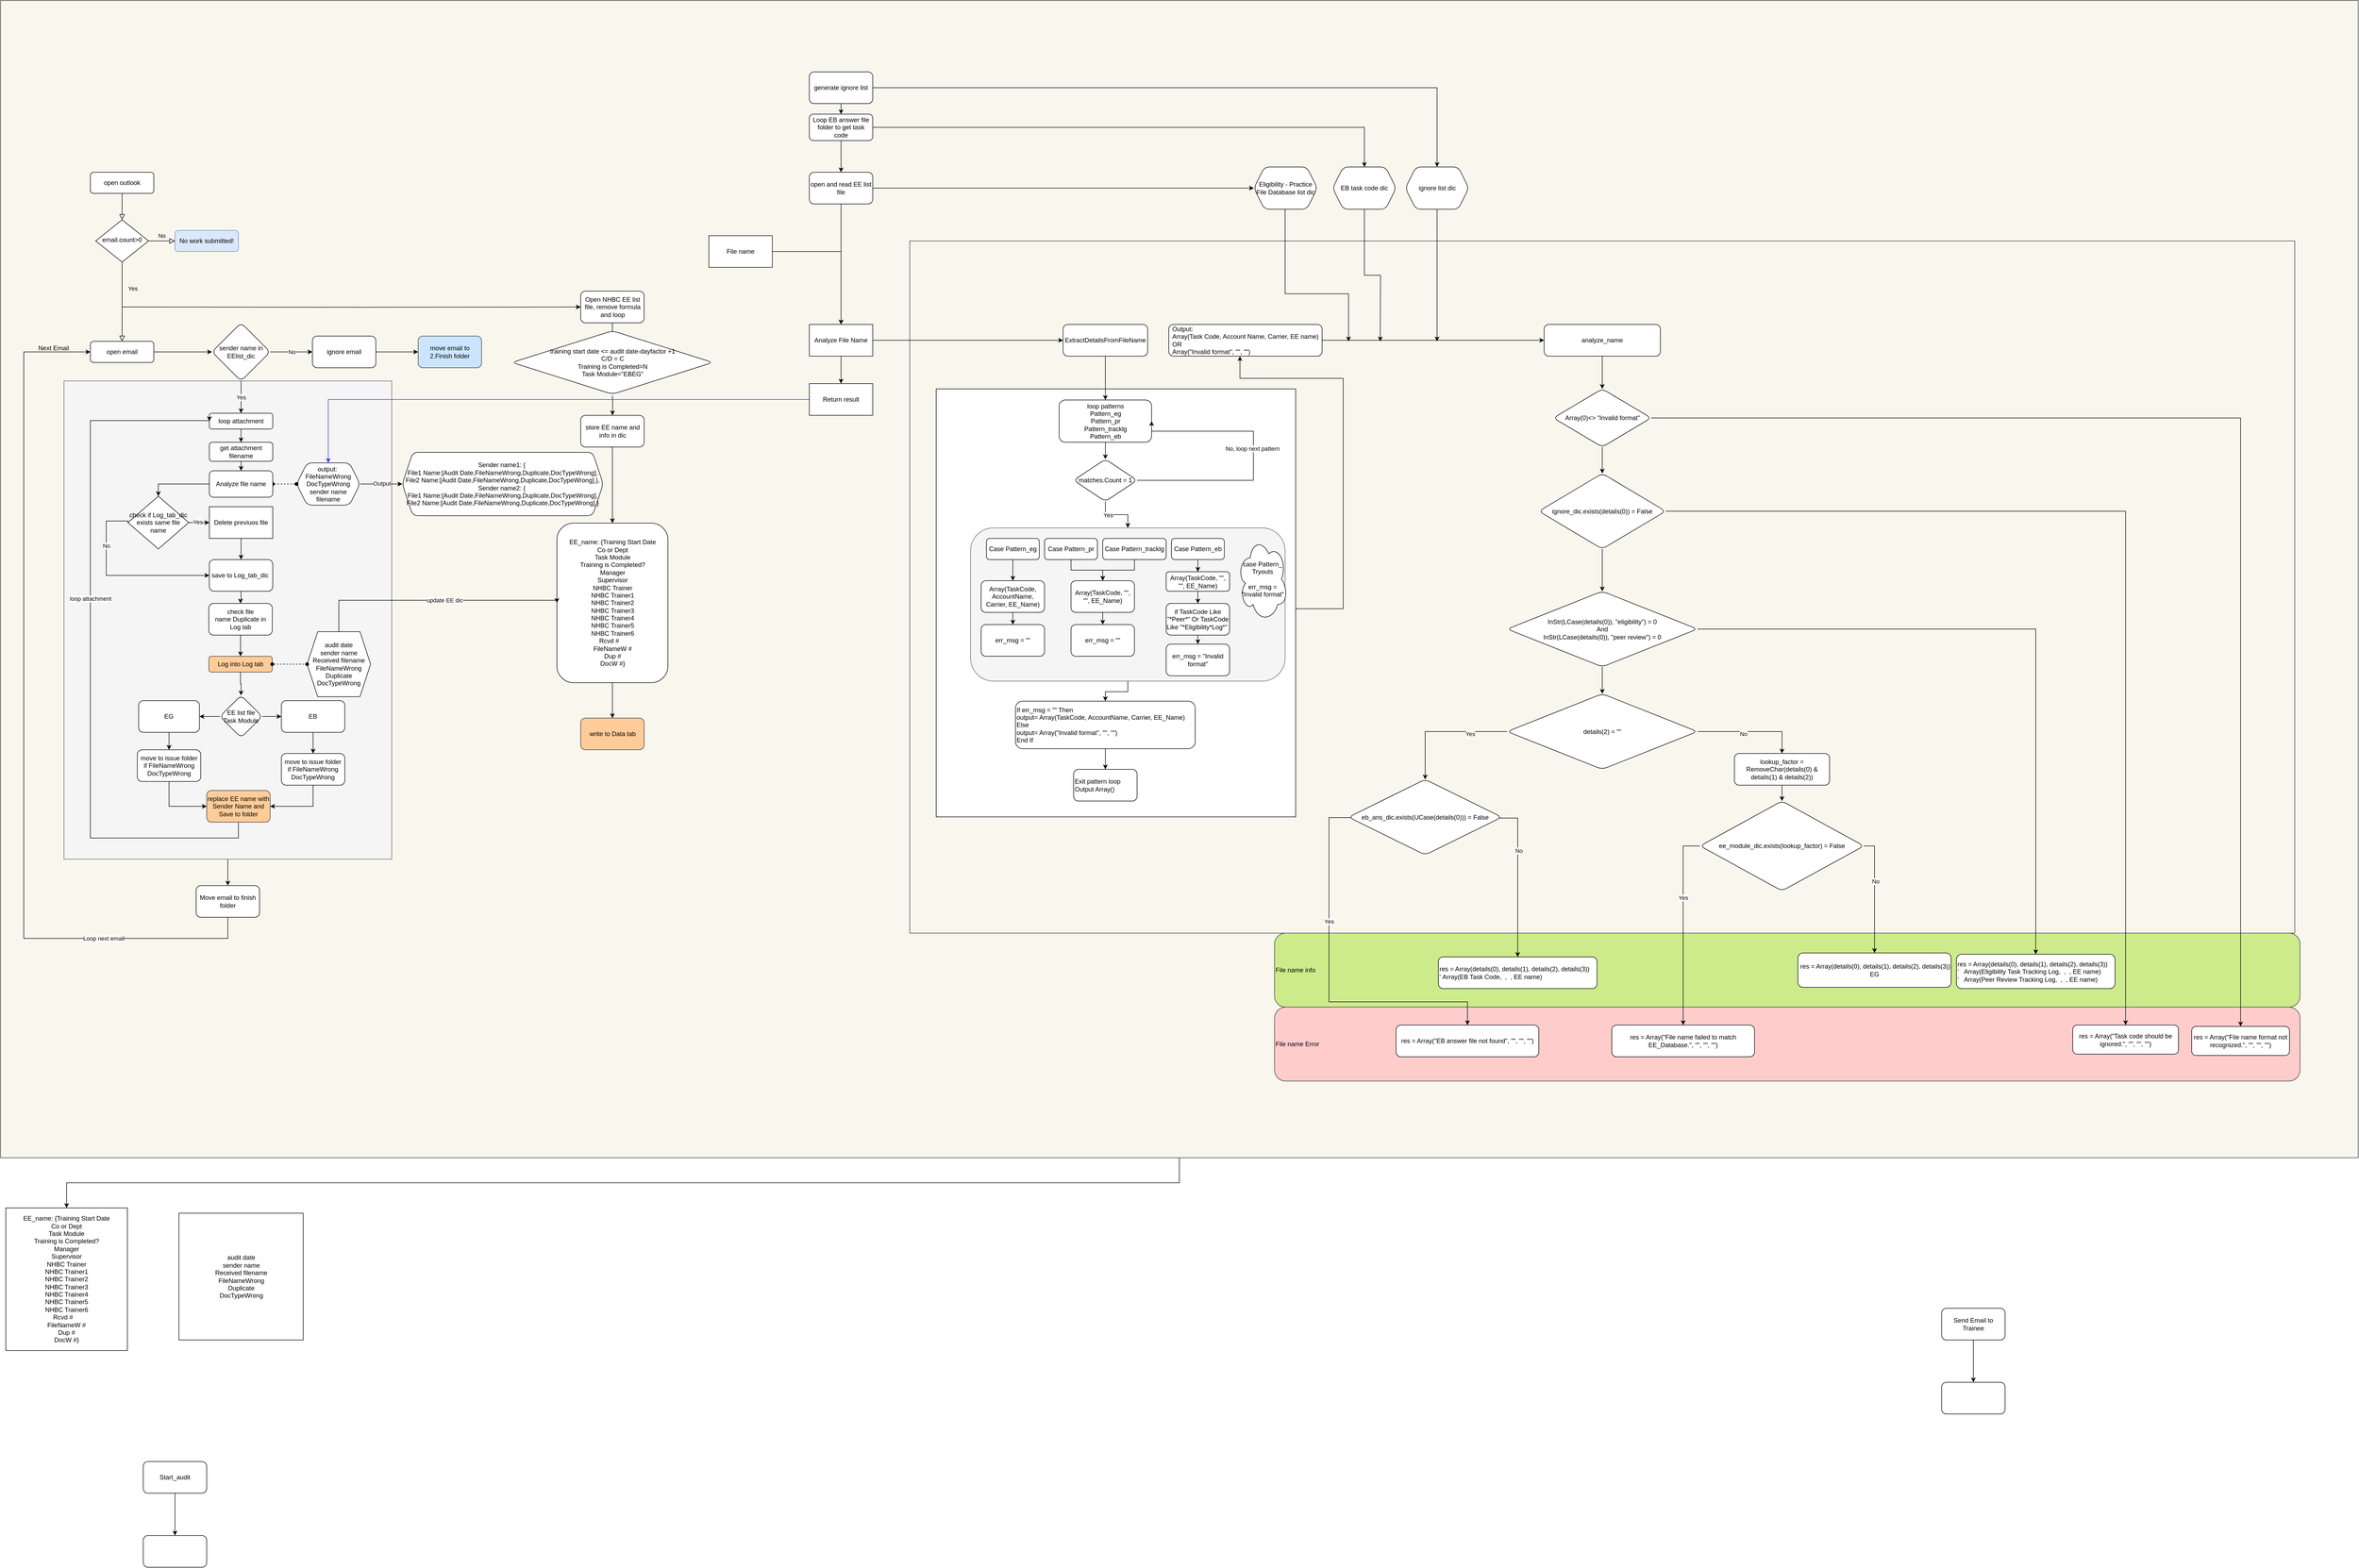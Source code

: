 <mxfile version="22.1.16" type="github">
  <diagram id="C5RBs43oDa-KdzZeNtuy" name="Page-1">
    <mxGraphModel dx="2796" dy="2134" grid="1" gridSize="10" guides="1" tooltips="1" connect="1" arrows="1" fold="1" page="1" pageScale="1" pageWidth="827" pageHeight="1169" math="0" shadow="0">
      <root>
        <mxCell id="WIyWlLk6GJQsqaUBKTNV-0" />
        <mxCell id="WIyWlLk6GJQsqaUBKTNV-1" parent="WIyWlLk6GJQsqaUBKTNV-0" />
        <mxCell id="nEFb0NRuYZ_jhTo4WBhV-273" style="edgeStyle=orthogonalEdgeStyle;rounded=0;orthogonalLoop=1;jettySize=auto;html=1;entryX=0.5;entryY=0;entryDx=0;entryDy=0;" edge="1" parent="WIyWlLk6GJQsqaUBKTNV-1" source="nEFb0NRuYZ_jhTo4WBhV-221" target="nEFb0NRuYZ_jhTo4WBhV-272">
          <mxGeometry relative="1" as="geometry" />
        </mxCell>
        <mxCell id="nEFb0NRuYZ_jhTo4WBhV-221" value="" style="rounded=0;whiteSpace=wrap;html=1;fillColor=#f9f7ed;strokeColor=#36393d;" vertex="1" parent="WIyWlLk6GJQsqaUBKTNV-1">
          <mxGeometry x="-10" y="-245" width="4460" height="2190" as="geometry" />
        </mxCell>
        <mxCell id="nEFb0NRuYZ_jhTo4WBhV-155" value="File name info" style="rounded=1;whiteSpace=wrap;html=1;fillColor=#cdeb8b;strokeColor=#36393d;align=left;" vertex="1" parent="WIyWlLk6GJQsqaUBKTNV-1">
          <mxGeometry x="2400" y="1520" width="1940" height="140" as="geometry" />
        </mxCell>
        <mxCell id="nEFb0NRuYZ_jhTo4WBhV-154" value="File name Error&amp;nbsp;" style="rounded=1;whiteSpace=wrap;html=1;fillColor=#ffcccc;strokeColor=#36393d;align=left;" vertex="1" parent="WIyWlLk6GJQsqaUBKTNV-1">
          <mxGeometry x="2400" y="1660" width="1940" height="140" as="geometry" />
        </mxCell>
        <mxCell id="nEFb0NRuYZ_jhTo4WBhV-102" value="" style="rounded=0;whiteSpace=wrap;html=1;fillColor=#f9f7ed;strokeColor=#36393d;" vertex="1" parent="WIyWlLk6GJQsqaUBKTNV-1">
          <mxGeometry x="1710" y="210" width="2620" height="1310" as="geometry" />
        </mxCell>
        <mxCell id="nEFb0NRuYZ_jhTo4WBhV-98" style="edgeStyle=orthogonalEdgeStyle;rounded=0;orthogonalLoop=1;jettySize=auto;html=1;entryX=0.464;entryY=1.004;entryDx=0;entryDy=0;entryPerimeter=0;" edge="1" parent="WIyWlLk6GJQsqaUBKTNV-1" source="nEFb0NRuYZ_jhTo4WBhV-97" target="nEFb0NRuYZ_jhTo4WBhV-99">
          <mxGeometry relative="1" as="geometry">
            <Array as="points">
              <mxPoint x="2530" y="906" />
              <mxPoint x="2530" y="470" />
              <mxPoint x="2335" y="470" />
            </Array>
          </mxGeometry>
        </mxCell>
        <mxCell id="nEFb0NRuYZ_jhTo4WBhV-97" value="" style="rounded=0;whiteSpace=wrap;html=1;" vertex="1" parent="WIyWlLk6GJQsqaUBKTNV-1">
          <mxGeometry x="1760" y="490" width="680" height="810" as="geometry" />
        </mxCell>
        <mxCell id="Iln7zaR0tb7gjahA7qLT-72" style="edgeStyle=orthogonalEdgeStyle;rounded=0;orthogonalLoop=1;jettySize=auto;html=1;entryX=0;entryY=0.5;entryDx=0;entryDy=0;exitX=0.5;exitY=1;exitDx=0;exitDy=0;" parent="WIyWlLk6GJQsqaUBKTNV-1" source="nEFb0NRuYZ_jhTo4WBhV-18" target="WIyWlLk6GJQsqaUBKTNV-11" edge="1">
          <mxGeometry relative="1" as="geometry">
            <Array as="points">
              <mxPoint x="420" y="1530" />
              <mxPoint x="34" y="1530" />
              <mxPoint x="34" y="420" />
            </Array>
            <mxPoint x="400" y="1200" as="sourcePoint" />
            <mxPoint x="154" y="478" as="targetPoint" />
          </mxGeometry>
        </mxCell>
        <mxCell id="Iln7zaR0tb7gjahA7qLT-73" value="Loop next email" style="edgeLabel;html=1;align=center;verticalAlign=middle;resizable=0;points=[];" parent="Iln7zaR0tb7gjahA7qLT-72" vertex="1" connectable="0">
          <mxGeometry x="-0.666" y="1" relative="1" as="geometry">
            <mxPoint x="2" y="-1" as="offset" />
          </mxGeometry>
        </mxCell>
        <mxCell id="nEFb0NRuYZ_jhTo4WBhV-246" style="edgeStyle=orthogonalEdgeStyle;rounded=0;orthogonalLoop=1;jettySize=auto;html=1;entryX=0.5;entryY=0;entryDx=0;entryDy=0;" edge="1" parent="WIyWlLk6GJQsqaUBKTNV-1" source="Iln7zaR0tb7gjahA7qLT-71" target="nEFb0NRuYZ_jhTo4WBhV-18">
          <mxGeometry relative="1" as="geometry" />
        </mxCell>
        <mxCell id="Iln7zaR0tb7gjahA7qLT-71" value="" style="rounded=0;whiteSpace=wrap;html=1;fillColor=#f5f5f5;fontColor=#333333;strokeColor=#666666;" parent="WIyWlLk6GJQsqaUBKTNV-1" vertex="1">
          <mxGeometry x="110" y="475" width="620" height="905" as="geometry" />
        </mxCell>
        <mxCell id="WIyWlLk6GJQsqaUBKTNV-2" value="" style="rounded=0;html=1;jettySize=auto;orthogonalLoop=1;fontSize=11;endArrow=block;endFill=0;endSize=8;strokeWidth=1;shadow=0;labelBackgroundColor=none;edgeStyle=orthogonalEdgeStyle;" parent="WIyWlLk6GJQsqaUBKTNV-1" source="WIyWlLk6GJQsqaUBKTNV-3" target="WIyWlLk6GJQsqaUBKTNV-6" edge="1">
          <mxGeometry relative="1" as="geometry" />
        </mxCell>
        <mxCell id="WIyWlLk6GJQsqaUBKTNV-3" value="open outlook" style="rounded=1;whiteSpace=wrap;html=1;fontSize=12;glass=0;strokeWidth=1;shadow=0;" parent="WIyWlLk6GJQsqaUBKTNV-1" vertex="1">
          <mxGeometry x="160" y="80" width="120" height="40" as="geometry" />
        </mxCell>
        <mxCell id="WIyWlLk6GJQsqaUBKTNV-4" value="Yes" style="rounded=0;html=1;jettySize=auto;orthogonalLoop=1;fontSize=11;endArrow=block;endFill=0;endSize=8;strokeWidth=1;shadow=0;labelBackgroundColor=none;edgeStyle=orthogonalEdgeStyle;entryX=0.5;entryY=0;entryDx=0;entryDy=0;exitX=0.5;exitY=1;exitDx=0;exitDy=0;" parent="WIyWlLk6GJQsqaUBKTNV-1" source="WIyWlLk6GJQsqaUBKTNV-6" target="WIyWlLk6GJQsqaUBKTNV-11" edge="1">
          <mxGeometry x="-0.333" y="20" relative="1" as="geometry">
            <mxPoint as="offset" />
            <mxPoint x="220" y="290" as="targetPoint" />
          </mxGeometry>
        </mxCell>
        <mxCell id="WIyWlLk6GJQsqaUBKTNV-5" value="No" style="edgeStyle=orthogonalEdgeStyle;rounded=0;html=1;jettySize=auto;orthogonalLoop=1;fontSize=11;endArrow=block;endFill=0;endSize=8;strokeWidth=1;shadow=0;labelBackgroundColor=none;" parent="WIyWlLk6GJQsqaUBKTNV-1" source="WIyWlLk6GJQsqaUBKTNV-6" target="WIyWlLk6GJQsqaUBKTNV-7" edge="1">
          <mxGeometry y="10" relative="1" as="geometry">
            <mxPoint as="offset" />
          </mxGeometry>
        </mxCell>
        <mxCell id="Iln7zaR0tb7gjahA7qLT-15" style="edgeStyle=orthogonalEdgeStyle;rounded=0;orthogonalLoop=1;jettySize=auto;html=1;entryX=0;entryY=0.5;entryDx=0;entryDy=0;" parent="WIyWlLk6GJQsqaUBKTNV-1" target="Iln7zaR0tb7gjahA7qLT-2" edge="1">
          <mxGeometry relative="1" as="geometry">
            <mxPoint x="220" y="335" as="sourcePoint" />
            <mxPoint x="750" y="320" as="targetPoint" />
            <Array as="points" />
          </mxGeometry>
        </mxCell>
        <mxCell id="WIyWlLk6GJQsqaUBKTNV-6" value="email.count&amp;gt;0" style="rhombus;whiteSpace=wrap;html=1;shadow=0;fontFamily=Helvetica;fontSize=12;align=center;strokeWidth=1;spacing=6;spacingTop=-4;" parent="WIyWlLk6GJQsqaUBKTNV-1" vertex="1">
          <mxGeometry x="170" y="170" width="100" height="80" as="geometry" />
        </mxCell>
        <mxCell id="WIyWlLk6GJQsqaUBKTNV-7" value="No work submitted!" style="rounded=1;whiteSpace=wrap;html=1;fontSize=12;glass=0;strokeWidth=1;shadow=0;fillColor=#dae8fc;strokeColor=#6c8ebf;" parent="WIyWlLk6GJQsqaUBKTNV-1" vertex="1">
          <mxGeometry x="320" y="190" width="120" height="40" as="geometry" />
        </mxCell>
        <mxCell id="Iln7zaR0tb7gjahA7qLT-8" value="" style="edgeStyle=orthogonalEdgeStyle;rounded=0;orthogonalLoop=1;jettySize=auto;html=1;" parent="WIyWlLk6GJQsqaUBKTNV-1" source="WIyWlLk6GJQsqaUBKTNV-11" target="Iln7zaR0tb7gjahA7qLT-7" edge="1">
          <mxGeometry relative="1" as="geometry" />
        </mxCell>
        <mxCell id="WIyWlLk6GJQsqaUBKTNV-11" value="open email" style="rounded=1;whiteSpace=wrap;html=1;fontSize=12;glass=0;strokeWidth=1;shadow=0;" parent="WIyWlLk6GJQsqaUBKTNV-1" vertex="1">
          <mxGeometry x="160" y="400" width="120" height="40" as="geometry" />
        </mxCell>
        <mxCell id="nEFb0NRuYZ_jhTo4WBhV-5" style="edgeStyle=orthogonalEdgeStyle;rounded=0;orthogonalLoop=1;jettySize=auto;html=1;entryX=0.5;entryY=0;entryDx=0;entryDy=0;" edge="1" parent="WIyWlLk6GJQsqaUBKTNV-1" source="Iln7zaR0tb7gjahA7qLT-2">
          <mxGeometry relative="1" as="geometry">
            <mxPoint x="1147.5" y="423" as="targetPoint" />
          </mxGeometry>
        </mxCell>
        <mxCell id="Iln7zaR0tb7gjahA7qLT-2" value="Open NHBC EE list file, remove formula&lt;br&gt;and loop" style="rounded=1;whiteSpace=wrap;html=1;" parent="WIyWlLk6GJQsqaUBKTNV-1" vertex="1">
          <mxGeometry x="1087.5" y="305" width="120" height="60" as="geometry" />
        </mxCell>
        <mxCell id="Iln7zaR0tb7gjahA7qLT-6" value="" style="edgeStyle=orthogonalEdgeStyle;rounded=0;orthogonalLoop=1;jettySize=auto;html=1;" parent="WIyWlLk6GJQsqaUBKTNV-1" source="Iln7zaR0tb7gjahA7qLT-3" target="Iln7zaR0tb7gjahA7qLT-5" edge="1">
          <mxGeometry relative="1" as="geometry" />
        </mxCell>
        <mxCell id="Iln7zaR0tb7gjahA7qLT-3" value="store EE name and info in dic" style="whiteSpace=wrap;html=1;rounded=1;" parent="WIyWlLk6GJQsqaUBKTNV-1" vertex="1">
          <mxGeometry x="1087.5" y="540" width="120" height="60" as="geometry" />
        </mxCell>
        <mxCell id="nEFb0NRuYZ_jhTo4WBhV-10" value="" style="edgeStyle=orthogonalEdgeStyle;rounded=0;orthogonalLoop=1;jettySize=auto;html=1;" edge="1" parent="WIyWlLk6GJQsqaUBKTNV-1" source="Iln7zaR0tb7gjahA7qLT-5" target="nEFb0NRuYZ_jhTo4WBhV-9">
          <mxGeometry relative="1" as="geometry" />
        </mxCell>
        <mxCell id="Iln7zaR0tb7gjahA7qLT-5" value="&lt;div&gt;EE_name: {Training Start Date&lt;/div&gt;&lt;div&gt;Co or Dept&lt;/div&gt;&lt;div&gt;Task Module&lt;/div&gt;&lt;div&gt;Training is Completed?&lt;br&gt;&lt;/div&gt;&lt;div&gt;Manager&lt;/div&gt;&lt;div&gt;Supervisor&lt;/div&gt;&lt;div&gt;NHBC Trainer&lt;/div&gt;&lt;div&gt;NHBC Trainer1&lt;/div&gt;&lt;div&gt;NHBC Trainer2&lt;/div&gt;&lt;div&gt;NHBC Trainer3&lt;/div&gt;&lt;div&gt;NHBC Trainer4&lt;/div&gt;&lt;div&gt;NHBC Trainer5&lt;/div&gt;&lt;div&gt;NHBC Trainer6&lt;/div&gt;&lt;div&gt;Rcvd #&lt;span style=&quot;white-space: pre;&quot;&gt;&amp;nbsp;&amp;nbsp;&amp;nbsp;&amp;nbsp;&lt;/span&gt;&lt;/div&gt;&lt;div&gt;FileNameW #&lt;/div&gt;&lt;div&gt;Dup #&lt;/div&gt;&lt;div&gt;&lt;span style=&quot;background-color: initial;&quot;&gt;DocW #&lt;/span&gt;}&lt;/div&gt;" style="whiteSpace=wrap;html=1;rounded=1;" parent="WIyWlLk6GJQsqaUBKTNV-1" vertex="1">
          <mxGeometry x="1042.5" y="744" width="210" height="302" as="geometry" />
        </mxCell>
        <mxCell id="Iln7zaR0tb7gjahA7qLT-12" value="Yes" style="edgeStyle=orthogonalEdgeStyle;rounded=0;orthogonalLoop=1;jettySize=auto;html=1;entryX=0.5;entryY=0;entryDx=0;entryDy=0;exitX=0.5;exitY=1;exitDx=0;exitDy=0;" parent="WIyWlLk6GJQsqaUBKTNV-1" source="Iln7zaR0tb7gjahA7qLT-7" target="Iln7zaR0tb7gjahA7qLT-20" edge="1">
          <mxGeometry relative="1" as="geometry">
            <mxPoint x="415" y="520" as="targetPoint" />
          </mxGeometry>
        </mxCell>
        <mxCell id="Iln7zaR0tb7gjahA7qLT-14" value="No" style="edgeStyle=orthogonalEdgeStyle;rounded=0;orthogonalLoop=1;jettySize=auto;html=1;" parent="WIyWlLk6GJQsqaUBKTNV-1" source="Iln7zaR0tb7gjahA7qLT-7" target="Iln7zaR0tb7gjahA7qLT-13" edge="1">
          <mxGeometry x="0.013" relative="1" as="geometry">
            <mxPoint as="offset" />
          </mxGeometry>
        </mxCell>
        <mxCell id="Iln7zaR0tb7gjahA7qLT-7" value="sender name in EElist_dic" style="rhombus;whiteSpace=wrap;html=1;rounded=1;glass=0;strokeWidth=1;shadow=0;" parent="WIyWlLk6GJQsqaUBKTNV-1" vertex="1">
          <mxGeometry x="390" y="365" width="110" height="110" as="geometry" />
        </mxCell>
        <mxCell id="nEFb0NRuYZ_jhTo4WBhV-184" value="" style="edgeStyle=orthogonalEdgeStyle;rounded=0;orthogonalLoop=1;jettySize=auto;html=1;" edge="1" parent="WIyWlLk6GJQsqaUBKTNV-1" source="Iln7zaR0tb7gjahA7qLT-13" target="nEFb0NRuYZ_jhTo4WBhV-183">
          <mxGeometry relative="1" as="geometry" />
        </mxCell>
        <mxCell id="Iln7zaR0tb7gjahA7qLT-13" value="ignore email" style="rounded=1;whiteSpace=wrap;html=1;glass=0;strokeWidth=1;shadow=0;" parent="WIyWlLk6GJQsqaUBKTNV-1" vertex="1">
          <mxGeometry x="580" y="390" width="120" height="60" as="geometry" />
        </mxCell>
        <mxCell id="Iln7zaR0tb7gjahA7qLT-24" value="" style="edgeStyle=orthogonalEdgeStyle;rounded=0;orthogonalLoop=1;jettySize=auto;html=1;" parent="WIyWlLk6GJQsqaUBKTNV-1" source="Iln7zaR0tb7gjahA7qLT-20" target="Iln7zaR0tb7gjahA7qLT-23" edge="1">
          <mxGeometry relative="1" as="geometry" />
        </mxCell>
        <mxCell id="Iln7zaR0tb7gjahA7qLT-20" value="loop attachment" style="whiteSpace=wrap;html=1;rounded=1;glass=0;strokeWidth=1;shadow=0;" parent="WIyWlLk6GJQsqaUBKTNV-1" vertex="1">
          <mxGeometry x="385" y="536" width="120" height="30" as="geometry" />
        </mxCell>
        <mxCell id="nEFb0NRuYZ_jhTo4WBhV-225" style="edgeStyle=orthogonalEdgeStyle;rounded=0;orthogonalLoop=1;jettySize=auto;html=1;entryX=0.5;entryY=0;entryDx=0;entryDy=0;exitX=0;exitY=0.5;exitDx=0;exitDy=0;" edge="1" parent="WIyWlLk6GJQsqaUBKTNV-1" source="nEFb0NRuYZ_jhTo4WBhV-263" target="nEFb0NRuYZ_jhTo4WBhV-195">
          <mxGeometry relative="1" as="geometry">
            <Array as="points">
              <mxPoint x="289" y="670" />
            </Array>
          </mxGeometry>
        </mxCell>
        <mxCell id="nEFb0NRuYZ_jhTo4WBhV-264" value="" style="edgeStyle=orthogonalEdgeStyle;rounded=0;orthogonalLoop=1;jettySize=auto;html=1;" edge="1" parent="WIyWlLk6GJQsqaUBKTNV-1" source="Iln7zaR0tb7gjahA7qLT-23" target="nEFb0NRuYZ_jhTo4WBhV-263">
          <mxGeometry relative="1" as="geometry" />
        </mxCell>
        <mxCell id="Iln7zaR0tb7gjahA7qLT-23" value="get attachment filename" style="whiteSpace=wrap;html=1;rounded=1;glass=0;strokeWidth=1;shadow=0;" parent="WIyWlLk6GJQsqaUBKTNV-1" vertex="1">
          <mxGeometry x="385" y="591" width="120" height="36" as="geometry" />
        </mxCell>
        <mxCell id="Iln7zaR0tb7gjahA7qLT-28" value="" style="edgeStyle=orthogonalEdgeStyle;rounded=0;orthogonalLoop=1;jettySize=auto;html=1;" parent="WIyWlLk6GJQsqaUBKTNV-1" source="Iln7zaR0tb7gjahA7qLT-25" target="Iln7zaR0tb7gjahA7qLT-27" edge="1">
          <mxGeometry relative="1" as="geometry" />
        </mxCell>
        <mxCell id="Iln7zaR0tb7gjahA7qLT-30" value="" style="edgeStyle=orthogonalEdgeStyle;rounded=0;orthogonalLoop=1;jettySize=auto;html=1;" parent="WIyWlLk6GJQsqaUBKTNV-1" source="Iln7zaR0tb7gjahA7qLT-25" target="Iln7zaR0tb7gjahA7qLT-29" edge="1">
          <mxGeometry relative="1" as="geometry" />
        </mxCell>
        <mxCell id="Iln7zaR0tb7gjahA7qLT-25" value="EE list file&lt;div style=&quot;border-color: var(--border-color);&quot;&gt;Task Module&lt;/div&gt;" style="rhombus;whiteSpace=wrap;html=1;rounded=1;glass=0;strokeWidth=1;shadow=0;" parent="WIyWlLk6GJQsqaUBKTNV-1" vertex="1">
          <mxGeometry x="405" y="1070" width="80" height="80" as="geometry" />
        </mxCell>
        <mxCell id="Iln7zaR0tb7gjahA7qLT-59" style="edgeStyle=orthogonalEdgeStyle;rounded=0;orthogonalLoop=1;jettySize=auto;html=1;entryX=0;entryY=0.5;entryDx=0;entryDy=0;exitX=0.5;exitY=1;exitDx=0;exitDy=0;" parent="WIyWlLk6GJQsqaUBKTNV-1" source="Iln7zaR0tb7gjahA7qLT-64" target="Iln7zaR0tb7gjahA7qLT-56" edge="1">
          <mxGeometry relative="1" as="geometry" />
        </mxCell>
        <mxCell id="Iln7zaR0tb7gjahA7qLT-66" style="edgeStyle=orthogonalEdgeStyle;rounded=0;orthogonalLoop=1;jettySize=auto;html=1;entryX=0.5;entryY=0;entryDx=0;entryDy=0;" parent="WIyWlLk6GJQsqaUBKTNV-1" source="Iln7zaR0tb7gjahA7qLT-27" target="Iln7zaR0tb7gjahA7qLT-64" edge="1">
          <mxGeometry relative="1" as="geometry" />
        </mxCell>
        <mxCell id="Iln7zaR0tb7gjahA7qLT-27" value="EG" style="whiteSpace=wrap;html=1;rounded=1;glass=0;strokeWidth=1;shadow=0;" parent="WIyWlLk6GJQsqaUBKTNV-1" vertex="1">
          <mxGeometry x="251.25" y="1080" width="115" height="60" as="geometry" />
        </mxCell>
        <mxCell id="Iln7zaR0tb7gjahA7qLT-57" style="edgeStyle=orthogonalEdgeStyle;rounded=0;orthogonalLoop=1;jettySize=auto;html=1;entryX=1;entryY=0.5;entryDx=0;entryDy=0;exitX=0.5;exitY=1;exitDx=0;exitDy=0;" parent="WIyWlLk6GJQsqaUBKTNV-1" source="Iln7zaR0tb7gjahA7qLT-47" target="Iln7zaR0tb7gjahA7qLT-56" edge="1">
          <mxGeometry relative="1" as="geometry" />
        </mxCell>
        <mxCell id="Iln7zaR0tb7gjahA7qLT-63" style="edgeStyle=orthogonalEdgeStyle;rounded=0;orthogonalLoop=1;jettySize=auto;html=1;entryX=0.5;entryY=0;entryDx=0;entryDy=0;" parent="WIyWlLk6GJQsqaUBKTNV-1" source="Iln7zaR0tb7gjahA7qLT-29" target="Iln7zaR0tb7gjahA7qLT-47" edge="1">
          <mxGeometry relative="1" as="geometry" />
        </mxCell>
        <mxCell id="Iln7zaR0tb7gjahA7qLT-29" value="EB" style="whiteSpace=wrap;html=1;rounded=1;glass=0;strokeWidth=1;shadow=0;" parent="WIyWlLk6GJQsqaUBKTNV-1" vertex="1">
          <mxGeometry x="521.25" y="1080" width="120" height="60" as="geometry" />
        </mxCell>
        <mxCell id="nEFb0NRuYZ_jhTo4WBhV-238" value="" style="edgeStyle=orthogonalEdgeStyle;rounded=0;orthogonalLoop=1;jettySize=auto;html=1;" edge="1" parent="WIyWlLk6GJQsqaUBKTNV-1" source="Iln7zaR0tb7gjahA7qLT-31" target="nEFb0NRuYZ_jhTo4WBhV-237">
          <mxGeometry relative="1" as="geometry" />
        </mxCell>
        <mxCell id="Iln7zaR0tb7gjahA7qLT-31" value="check file name&amp;nbsp;Duplicate in Log tab" style="whiteSpace=wrap;html=1;rounded=1;glass=0;strokeWidth=1;shadow=0;" parent="WIyWlLk6GJQsqaUBKTNV-1" vertex="1">
          <mxGeometry x="384" y="896" width="120" height="60" as="geometry" />
        </mxCell>
        <mxCell id="nEFb0NRuYZ_jhTo4WBhV-12" value="" style="edgeStyle=orthogonalEdgeStyle;rounded=0;orthogonalLoop=1;jettySize=auto;html=1;" edge="1" parent="WIyWlLk6GJQsqaUBKTNV-1" source="Iln7zaR0tb7gjahA7qLT-51" target="nEFb0NRuYZ_jhTo4WBhV-11">
          <mxGeometry relative="1" as="geometry" />
        </mxCell>
        <mxCell id="nEFb0NRuYZ_jhTo4WBhV-15" value="Output" style="edgeLabel;html=1;align=center;verticalAlign=middle;resizable=0;points=[];" vertex="1" connectable="0" parent="nEFb0NRuYZ_jhTo4WBhV-12">
          <mxGeometry x="0.026" y="1" relative="1" as="geometry">
            <mxPoint as="offset" />
          </mxGeometry>
        </mxCell>
        <mxCell id="Iln7zaR0tb7gjahA7qLT-51" value="output:&amp;nbsp;&lt;br style=&quot;border-color: var(--border-color);&quot;&gt;&lt;div style=&quot;border-color: var(--border-color);&quot;&gt;FileNameWrong&lt;/div&gt;&lt;div style=&quot;border-color: var(--border-color);&quot;&gt;DocTypeWrong&lt;/div&gt;&lt;div style=&quot;border-color: var(--border-color);&quot;&gt;sender name&lt;/div&gt;&lt;div style=&quot;border-color: var(--border-color);&quot;&gt;filename&lt;/div&gt;" style="shape=hexagon;perimeter=hexagonPerimeter2;whiteSpace=wrap;html=1;fixedSize=1;rounded=1;glass=0;strokeWidth=1;shadow=0;" parent="WIyWlLk6GJQsqaUBKTNV-1" vertex="1">
          <mxGeometry x="550" y="630" width="120" height="80" as="geometry" />
        </mxCell>
        <mxCell id="Iln7zaR0tb7gjahA7qLT-69" style="edgeStyle=orthogonalEdgeStyle;rounded=0;orthogonalLoop=1;jettySize=auto;html=1;entryX=0;entryY=0.5;entryDx=0;entryDy=0;exitX=0.5;exitY=1;exitDx=0;exitDy=0;" parent="WIyWlLk6GJQsqaUBKTNV-1" source="Iln7zaR0tb7gjahA7qLT-56" target="Iln7zaR0tb7gjahA7qLT-20" edge="1">
          <mxGeometry relative="1" as="geometry">
            <Array as="points">
              <mxPoint x="440" y="1340" />
              <mxPoint x="160" y="1340" />
              <mxPoint x="160" y="550" />
              <mxPoint x="385" y="550" />
            </Array>
          </mxGeometry>
        </mxCell>
        <mxCell id="Iln7zaR0tb7gjahA7qLT-70" value="loop attachment" style="edgeLabel;html=1;align=center;verticalAlign=middle;resizable=0;points=[];" parent="Iln7zaR0tb7gjahA7qLT-69" vertex="1" connectable="0">
          <mxGeometry x="0.248" relative="1" as="geometry">
            <mxPoint y="64" as="offset" />
          </mxGeometry>
        </mxCell>
        <mxCell id="Iln7zaR0tb7gjahA7qLT-56" value="replace EE name with Sender Name and Save to folder" style="rounded=1;whiteSpace=wrap;html=1;fillColor=#ffcc99;strokeColor=#36393d;" parent="WIyWlLk6GJQsqaUBKTNV-1" vertex="1">
          <mxGeometry x="380" y="1250" width="120" height="60" as="geometry" />
        </mxCell>
        <mxCell id="Iln7zaR0tb7gjahA7qLT-47" value="move to issue folder if&amp;nbsp;FileNameWrong&lt;div style=&quot;border-color: var(--border-color);&quot;&gt;DocTypeWrong&lt;/div&gt;" style="whiteSpace=wrap;html=1;rounded=1;glass=0;strokeWidth=1;shadow=0;" parent="WIyWlLk6GJQsqaUBKTNV-1" vertex="1">
          <mxGeometry x="521.25" y="1180" width="120" height="60" as="geometry" />
        </mxCell>
        <mxCell id="Iln7zaR0tb7gjahA7qLT-64" value="move to issue folder if&amp;nbsp;FileNameWrong&lt;div style=&quot;border-color: var(--border-color);&quot;&gt;DocTypeWrong&lt;/div&gt;" style="whiteSpace=wrap;html=1;rounded=1;glass=0;strokeWidth=1;shadow=0;" parent="WIyWlLk6GJQsqaUBKTNV-1" vertex="1">
          <mxGeometry x="248.75" y="1173" width="120" height="60" as="geometry" />
        </mxCell>
        <mxCell id="Iln7zaR0tb7gjahA7qLT-74" value="Next Email" style="text;html=1;align=center;verticalAlign=middle;resizable=0;points=[];autosize=1;strokeColor=none;fillColor=none;" parent="WIyWlLk6GJQsqaUBKTNV-1" vertex="1">
          <mxGeometry x="50" y="398" width="80" height="30" as="geometry" />
        </mxCell>
        <mxCell id="nEFb0NRuYZ_jhTo4WBhV-6" style="edgeStyle=orthogonalEdgeStyle;rounded=0;orthogonalLoop=1;jettySize=auto;html=1;" edge="1" parent="WIyWlLk6GJQsqaUBKTNV-1" target="Iln7zaR0tb7gjahA7qLT-3">
          <mxGeometry relative="1" as="geometry">
            <mxPoint x="1147.5" y="503" as="sourcePoint" />
          </mxGeometry>
        </mxCell>
        <mxCell id="nEFb0NRuYZ_jhTo4WBhV-1" value="training start date &amp;lt;= audit date-dayfactor +1&lt;br&gt;C/D = C&lt;br&gt;Training is Completed=N&lt;br&gt;Task Module=&quot;EBEG&quot;" style="rhombus;whiteSpace=wrap;html=1;rounded=1;glass=0;strokeWidth=1;shadow=0;" vertex="1" parent="WIyWlLk6GJQsqaUBKTNV-1">
          <mxGeometry x="957.5" y="380" width="380" height="120" as="geometry" />
        </mxCell>
        <mxCell id="nEFb0NRuYZ_jhTo4WBhV-9" value="write to Data tab" style="whiteSpace=wrap;html=1;rounded=1;fillColor=#ffcc99;strokeColor=#36393d;" vertex="1" parent="WIyWlLk6GJQsqaUBKTNV-1">
          <mxGeometry x="1087.5" y="1113" width="120" height="60" as="geometry" />
        </mxCell>
        <mxCell id="nEFb0NRuYZ_jhTo4WBhV-11" value="&lt;div style=&quot;border-color: var(--border-color);&quot;&gt;Sender name1: {&amp;nbsp;&lt;/div&gt;&lt;div style=&quot;border-color: var(--border-color);&quot;&gt;File1 Name:[Audit Date,FileNameWrong,Duplicate,DocTypeWrong],&lt;/div&gt;&lt;div style=&quot;border-color: var(--border-color);&quot;&gt;File2 Name:[Audit Date,FileNameWrong,Duplicate,DocTypeWrong],},&lt;br&gt;&lt;/div&gt;&lt;div style=&quot;border-color: var(--border-color);&quot;&gt;&lt;div style=&quot;border-color: var(--border-color);&quot;&gt;Sender name2: {&amp;nbsp;&lt;/div&gt;&lt;div style=&quot;border-color: var(--border-color);&quot;&gt;File1 Name:[Audit Date,FileNameWrong,Duplicate,DocTypeWrong],&lt;/div&gt;&lt;div style=&quot;border-color: var(--border-color);&quot;&gt;File2 Name:[Audit Date,FileNameWrong,Duplicate,DocTypeWrong],}&lt;/div&gt;&lt;/div&gt;" style="shape=hexagon;perimeter=hexagonPerimeter2;whiteSpace=wrap;html=1;fixedSize=1;rounded=1;glass=0;strokeWidth=1;shadow=0;align=center;" vertex="1" parent="WIyWlLk6GJQsqaUBKTNV-1">
          <mxGeometry x="750" y="610" width="380" height="120" as="geometry" />
        </mxCell>
        <mxCell id="nEFb0NRuYZ_jhTo4WBhV-18" value="Move email to finish folder" style="rounded=1;whiteSpace=wrap;html=1;" vertex="1" parent="WIyWlLk6GJQsqaUBKTNV-1">
          <mxGeometry x="360" y="1430" width="120" height="60" as="geometry" />
        </mxCell>
        <mxCell id="nEFb0NRuYZ_jhTo4WBhV-163" value="" style="edgeStyle=orthogonalEdgeStyle;rounded=0;orthogonalLoop=1;jettySize=auto;html=1;" edge="1" parent="WIyWlLk6GJQsqaUBKTNV-1" source="nEFb0NRuYZ_jhTo4WBhV-19" target="nEFb0NRuYZ_jhTo4WBhV-162">
          <mxGeometry relative="1" as="geometry" />
        </mxCell>
        <mxCell id="nEFb0NRuYZ_jhTo4WBhV-19" value="File name" style="rounded=0;whiteSpace=wrap;html=1;" vertex="1" parent="WIyWlLk6GJQsqaUBKTNV-1">
          <mxGeometry x="1330" y="200" width="120" height="60" as="geometry" />
        </mxCell>
        <mxCell id="nEFb0NRuYZ_jhTo4WBhV-92" value="" style="edgeStyle=orthogonalEdgeStyle;rounded=0;orthogonalLoop=1;jettySize=auto;html=1;" edge="1" parent="WIyWlLk6GJQsqaUBKTNV-1" source="nEFb0NRuYZ_jhTo4WBhV-29" target="nEFb0NRuYZ_jhTo4WBhV-91">
          <mxGeometry relative="1" as="geometry" />
        </mxCell>
        <mxCell id="nEFb0NRuYZ_jhTo4WBhV-29" value="analyze_name" style="rounded=1;whiteSpace=wrap;html=1;" vertex="1" parent="WIyWlLk6GJQsqaUBKTNV-1">
          <mxGeometry x="2910" y="368" width="220" height="60" as="geometry" />
        </mxCell>
        <mxCell id="nEFb0NRuYZ_jhTo4WBhV-34" value="" style="edgeStyle=orthogonalEdgeStyle;rounded=0;orthogonalLoop=1;jettySize=auto;html=1;" edge="1" parent="WIyWlLk6GJQsqaUBKTNV-1" source="nEFb0NRuYZ_jhTo4WBhV-31" target="nEFb0NRuYZ_jhTo4WBhV-33">
          <mxGeometry relative="1" as="geometry" />
        </mxCell>
        <mxCell id="nEFb0NRuYZ_jhTo4WBhV-207" style="edgeStyle=orthogonalEdgeStyle;rounded=0;orthogonalLoop=1;jettySize=auto;html=1;entryX=0.5;entryY=0;entryDx=0;entryDy=0;" edge="1" parent="WIyWlLk6GJQsqaUBKTNV-1" source="nEFb0NRuYZ_jhTo4WBhV-31" target="nEFb0NRuYZ_jhTo4WBhV-162">
          <mxGeometry relative="1" as="geometry" />
        </mxCell>
        <mxCell id="nEFb0NRuYZ_jhTo4WBhV-31" value="open and read EE list file" style="rounded=1;whiteSpace=wrap;html=1;" vertex="1" parent="WIyWlLk6GJQsqaUBKTNV-1">
          <mxGeometry x="1520" y="80" width="120" height="60" as="geometry" />
        </mxCell>
        <mxCell id="nEFb0NRuYZ_jhTo4WBhV-36" value="" style="edgeStyle=orthogonalEdgeStyle;rounded=0;orthogonalLoop=1;jettySize=auto;html=1;exitX=1;exitY=0.5;exitDx=0;exitDy=0;" edge="1" parent="WIyWlLk6GJQsqaUBKTNV-1" source="nEFb0NRuYZ_jhTo4WBhV-32" target="nEFb0NRuYZ_jhTo4WBhV-35">
          <mxGeometry relative="1" as="geometry">
            <Array as="points">
              <mxPoint x="2570" y="-5" />
            </Array>
          </mxGeometry>
        </mxCell>
        <mxCell id="nEFb0NRuYZ_jhTo4WBhV-158" style="edgeStyle=orthogonalEdgeStyle;rounded=0;orthogonalLoop=1;jettySize=auto;html=1;entryX=0.5;entryY=0;entryDx=0;entryDy=0;" edge="1" parent="WIyWlLk6GJQsqaUBKTNV-1" source="nEFb0NRuYZ_jhTo4WBhV-32" target="nEFb0NRuYZ_jhTo4WBhV-31">
          <mxGeometry relative="1" as="geometry" />
        </mxCell>
        <mxCell id="nEFb0NRuYZ_jhTo4WBhV-32" value="Loop EB answer file folder to get task code" style="rounded=1;whiteSpace=wrap;html=1;" vertex="1" parent="WIyWlLk6GJQsqaUBKTNV-1">
          <mxGeometry x="1520" y="-30" width="120" height="50" as="geometry" />
        </mxCell>
        <mxCell id="nEFb0NRuYZ_jhTo4WBhV-153" style="edgeStyle=orthogonalEdgeStyle;rounded=0;orthogonalLoop=1;jettySize=auto;html=1;" edge="1" parent="WIyWlLk6GJQsqaUBKTNV-1" source="nEFb0NRuYZ_jhTo4WBhV-33">
          <mxGeometry relative="1" as="geometry">
            <mxPoint x="2540.0" y="400" as="targetPoint" />
            <Array as="points">
              <mxPoint x="2420" y="310" />
              <mxPoint x="2540" y="310" />
            </Array>
          </mxGeometry>
        </mxCell>
        <mxCell id="nEFb0NRuYZ_jhTo4WBhV-33" value="Eligibility - Practice File Database list dic" style="shape=hexagon;perimeter=hexagonPerimeter2;whiteSpace=wrap;html=1;fixedSize=1;rounded=1;" vertex="1" parent="WIyWlLk6GJQsqaUBKTNV-1">
          <mxGeometry x="2361" y="70" width="120" height="80" as="geometry" />
        </mxCell>
        <mxCell id="nEFb0NRuYZ_jhTo4WBhV-108" style="edgeStyle=orthogonalEdgeStyle;rounded=0;orthogonalLoop=1;jettySize=auto;html=1;" edge="1" parent="WIyWlLk6GJQsqaUBKTNV-1" source="nEFb0NRuYZ_jhTo4WBhV-35">
          <mxGeometry relative="1" as="geometry">
            <mxPoint x="2600" y="400" as="targetPoint" />
          </mxGeometry>
        </mxCell>
        <mxCell id="nEFb0NRuYZ_jhTo4WBhV-35" value="EB task code dic" style="shape=hexagon;perimeter=hexagonPerimeter2;whiteSpace=wrap;html=1;fixedSize=1;rounded=1;" vertex="1" parent="WIyWlLk6GJQsqaUBKTNV-1">
          <mxGeometry x="2510" y="70" width="120" height="80" as="geometry" />
        </mxCell>
        <mxCell id="nEFb0NRuYZ_jhTo4WBhV-90" value="" style="edgeStyle=orthogonalEdgeStyle;rounded=0;orthogonalLoop=1;jettySize=auto;html=1;" edge="1" parent="WIyWlLk6GJQsqaUBKTNV-1" source="nEFb0NRuYZ_jhTo4WBhV-37" target="nEFb0NRuYZ_jhTo4WBhV-38">
          <mxGeometry relative="1" as="geometry" />
        </mxCell>
        <mxCell id="nEFb0NRuYZ_jhTo4WBhV-157" style="edgeStyle=orthogonalEdgeStyle;rounded=0;orthogonalLoop=1;jettySize=auto;html=1;entryX=0.5;entryY=0;entryDx=0;entryDy=0;" edge="1" parent="WIyWlLk6GJQsqaUBKTNV-1" source="nEFb0NRuYZ_jhTo4WBhV-37" target="nEFb0NRuYZ_jhTo4WBhV-32">
          <mxGeometry relative="1" as="geometry" />
        </mxCell>
        <mxCell id="nEFb0NRuYZ_jhTo4WBhV-37" value="generate ignore list" style="rounded=1;whiteSpace=wrap;html=1;" vertex="1" parent="WIyWlLk6GJQsqaUBKTNV-1">
          <mxGeometry x="1520" y="-110" width="120" height="60" as="geometry" />
        </mxCell>
        <mxCell id="nEFb0NRuYZ_jhTo4WBhV-205" style="edgeStyle=orthogonalEdgeStyle;rounded=0;orthogonalLoop=1;jettySize=auto;html=1;" edge="1" parent="WIyWlLk6GJQsqaUBKTNV-1" source="nEFb0NRuYZ_jhTo4WBhV-38">
          <mxGeometry relative="1" as="geometry">
            <mxPoint x="2707.5" y="400" as="targetPoint" />
          </mxGeometry>
        </mxCell>
        <mxCell id="nEFb0NRuYZ_jhTo4WBhV-38" value="ignore list&amp;nbsp;dic" style="shape=hexagon;perimeter=hexagonPerimeter2;whiteSpace=wrap;html=1;fixedSize=1;rounded=1;" vertex="1" parent="WIyWlLk6GJQsqaUBKTNV-1">
          <mxGeometry x="2647.5" y="70" width="120" height="80" as="geometry" />
        </mxCell>
        <mxCell id="nEFb0NRuYZ_jhTo4WBhV-46" value="" style="edgeStyle=orthogonalEdgeStyle;rounded=0;orthogonalLoop=1;jettySize=auto;html=1;" edge="1" parent="WIyWlLk6GJQsqaUBKTNV-1" source="nEFb0NRuYZ_jhTo4WBhV-42" target="nEFb0NRuYZ_jhTo4WBhV-45">
          <mxGeometry relative="1" as="geometry" />
        </mxCell>
        <mxCell id="nEFb0NRuYZ_jhTo4WBhV-42" value="ExtractDetailsFromFileName" style="rounded=1;whiteSpace=wrap;html=1;" vertex="1" parent="WIyWlLk6GJQsqaUBKTNV-1">
          <mxGeometry x="2000" y="368" width="160" height="60" as="geometry" />
        </mxCell>
        <mxCell id="nEFb0NRuYZ_jhTo4WBhV-79" value="" style="edgeStyle=orthogonalEdgeStyle;rounded=0;orthogonalLoop=1;jettySize=auto;html=1;" edge="1" parent="WIyWlLk6GJQsqaUBKTNV-1" source="nEFb0NRuYZ_jhTo4WBhV-45" target="nEFb0NRuYZ_jhTo4WBhV-78">
          <mxGeometry relative="1" as="geometry" />
        </mxCell>
        <mxCell id="nEFb0NRuYZ_jhTo4WBhV-45" value="loop patterns&lt;br&gt;Pattern_eg&lt;br&gt;Pattern_pr&lt;br&gt;Pattern_tracklg&lt;br&gt;Pattern_eb" style="whiteSpace=wrap;html=1;rounded=1;" vertex="1" parent="WIyWlLk6GJQsqaUBKTNV-1">
          <mxGeometry x="1992.5" y="511" width="175" height="80" as="geometry" />
        </mxCell>
        <mxCell id="nEFb0NRuYZ_jhTo4WBhV-77" value="" style="edgeStyle=orthogonalEdgeStyle;rounded=0;orthogonalLoop=1;jettySize=auto;html=1;" edge="1" parent="WIyWlLk6GJQsqaUBKTNV-1" source="nEFb0NRuYZ_jhTo4WBhV-49" target="nEFb0NRuYZ_jhTo4WBhV-76">
          <mxGeometry relative="1" as="geometry" />
        </mxCell>
        <mxCell id="nEFb0NRuYZ_jhTo4WBhV-49" value="" style="whiteSpace=wrap;html=1;rounded=1;fillColor=#f5f5f5;fontColor=#333333;strokeColor=#666666;" vertex="1" parent="WIyWlLk6GJQsqaUBKTNV-1">
          <mxGeometry x="1825" y="753" width="595" height="290" as="geometry" />
        </mxCell>
        <mxCell id="nEFb0NRuYZ_jhTo4WBhV-57" value="" style="edgeStyle=orthogonalEdgeStyle;rounded=0;orthogonalLoop=1;jettySize=auto;html=1;" edge="1" parent="WIyWlLk6GJQsqaUBKTNV-1" source="nEFb0NRuYZ_jhTo4WBhV-51" target="nEFb0NRuYZ_jhTo4WBhV-56">
          <mxGeometry relative="1" as="geometry" />
        </mxCell>
        <mxCell id="nEFb0NRuYZ_jhTo4WBhV-51" value="Case Pattern_eg" style="whiteSpace=wrap;html=1;rounded=1;" vertex="1" parent="WIyWlLk6GJQsqaUBKTNV-1">
          <mxGeometry x="1855" y="773" width="100" height="40" as="geometry" />
        </mxCell>
        <mxCell id="nEFb0NRuYZ_jhTo4WBhV-59" value="" style="edgeStyle=orthogonalEdgeStyle;rounded=0;orthogonalLoop=1;jettySize=auto;html=1;" edge="1" parent="WIyWlLk6GJQsqaUBKTNV-1" source="nEFb0NRuYZ_jhTo4WBhV-53" target="nEFb0NRuYZ_jhTo4WBhV-58">
          <mxGeometry relative="1" as="geometry" />
        </mxCell>
        <mxCell id="nEFb0NRuYZ_jhTo4WBhV-53" value="Case Pattern_pr" style="whiteSpace=wrap;html=1;rounded=1;" vertex="1" parent="WIyWlLk6GJQsqaUBKTNV-1">
          <mxGeometry x="1965" y="773" width="100" height="40" as="geometry" />
        </mxCell>
        <mxCell id="nEFb0NRuYZ_jhTo4WBhV-60" style="edgeStyle=orthogonalEdgeStyle;rounded=0;orthogonalLoop=1;jettySize=auto;html=1;entryX=0.5;entryY=0;entryDx=0;entryDy=0;" edge="1" parent="WIyWlLk6GJQsqaUBKTNV-1" source="nEFb0NRuYZ_jhTo4WBhV-54" target="nEFb0NRuYZ_jhTo4WBhV-58">
          <mxGeometry relative="1" as="geometry" />
        </mxCell>
        <mxCell id="nEFb0NRuYZ_jhTo4WBhV-54" value="Case Pattern_tracklg" style="whiteSpace=wrap;html=1;rounded=1;" vertex="1" parent="WIyWlLk6GJQsqaUBKTNV-1">
          <mxGeometry x="2075" y="773" width="120" height="40" as="geometry" />
        </mxCell>
        <mxCell id="nEFb0NRuYZ_jhTo4WBhV-62" value="" style="edgeStyle=orthogonalEdgeStyle;rounded=0;orthogonalLoop=1;jettySize=auto;html=1;" edge="1" parent="WIyWlLk6GJQsqaUBKTNV-1" source="nEFb0NRuYZ_jhTo4WBhV-55" target="nEFb0NRuYZ_jhTo4WBhV-61">
          <mxGeometry relative="1" as="geometry" />
        </mxCell>
        <mxCell id="nEFb0NRuYZ_jhTo4WBhV-55" value="Case Pattern_eb" style="whiteSpace=wrap;html=1;rounded=1;" vertex="1" parent="WIyWlLk6GJQsqaUBKTNV-1">
          <mxGeometry x="2205" y="773" width="100" height="40" as="geometry" />
        </mxCell>
        <mxCell id="nEFb0NRuYZ_jhTo4WBhV-75" value="" style="edgeStyle=orthogonalEdgeStyle;rounded=0;orthogonalLoop=1;jettySize=auto;html=1;" edge="1" parent="WIyWlLk6GJQsqaUBKTNV-1" source="nEFb0NRuYZ_jhTo4WBhV-56" target="nEFb0NRuYZ_jhTo4WBhV-74">
          <mxGeometry relative="1" as="geometry" />
        </mxCell>
        <mxCell id="nEFb0NRuYZ_jhTo4WBhV-56" value="Array(TaskCode, AccountName, Carrier, EE_Name)" style="whiteSpace=wrap;html=1;rounded=1;" vertex="1" parent="WIyWlLk6GJQsqaUBKTNV-1">
          <mxGeometry x="1845" y="853" width="120" height="60" as="geometry" />
        </mxCell>
        <mxCell id="nEFb0NRuYZ_jhTo4WBhV-73" value="" style="edgeStyle=orthogonalEdgeStyle;rounded=0;orthogonalLoop=1;jettySize=auto;html=1;" edge="1" parent="WIyWlLk6GJQsqaUBKTNV-1" source="nEFb0NRuYZ_jhTo4WBhV-58" target="nEFb0NRuYZ_jhTo4WBhV-72">
          <mxGeometry relative="1" as="geometry" />
        </mxCell>
        <mxCell id="nEFb0NRuYZ_jhTo4WBhV-58" value="Array(TaskCode, &quot;&quot;, &quot;&quot;, EE_Name)" style="whiteSpace=wrap;html=1;rounded=1;" vertex="1" parent="WIyWlLk6GJQsqaUBKTNV-1">
          <mxGeometry x="2015" y="853" width="120" height="60" as="geometry" />
        </mxCell>
        <mxCell id="nEFb0NRuYZ_jhTo4WBhV-66" value="" style="edgeStyle=orthogonalEdgeStyle;rounded=0;orthogonalLoop=1;jettySize=auto;html=1;" edge="1" parent="WIyWlLk6GJQsqaUBKTNV-1" source="nEFb0NRuYZ_jhTo4WBhV-61" target="nEFb0NRuYZ_jhTo4WBhV-65">
          <mxGeometry relative="1" as="geometry" />
        </mxCell>
        <mxCell id="nEFb0NRuYZ_jhTo4WBhV-61" value="Array(TaskCode, &quot;&quot;, &quot;&quot;, EE_Name)" style="whiteSpace=wrap;html=1;rounded=1;" vertex="1" parent="WIyWlLk6GJQsqaUBKTNV-1">
          <mxGeometry x="2195" y="836" width="120" height="37" as="geometry" />
        </mxCell>
        <mxCell id="nEFb0NRuYZ_jhTo4WBhV-68" value="" style="edgeStyle=orthogonalEdgeStyle;rounded=0;orthogonalLoop=1;jettySize=auto;html=1;" edge="1" parent="WIyWlLk6GJQsqaUBKTNV-1" source="nEFb0NRuYZ_jhTo4WBhV-65" target="nEFb0NRuYZ_jhTo4WBhV-67">
          <mxGeometry relative="1" as="geometry" />
        </mxCell>
        <mxCell id="nEFb0NRuYZ_jhTo4WBhV-65" value="if TaskCode Like &quot;*Peer*&quot; Or TaskCode Like &quot;*Eligibility*Log*&quot;&amp;nbsp;" style="whiteSpace=wrap;html=1;rounded=1;" vertex="1" parent="WIyWlLk6GJQsqaUBKTNV-1">
          <mxGeometry x="2195" y="896" width="120" height="60" as="geometry" />
        </mxCell>
        <mxCell id="nEFb0NRuYZ_jhTo4WBhV-67" value="err_msg = &quot;Invalid format&quot;" style="whiteSpace=wrap;html=1;rounded=1;" vertex="1" parent="WIyWlLk6GJQsqaUBKTNV-1">
          <mxGeometry x="2195" y="973" width="120" height="60" as="geometry" />
        </mxCell>
        <mxCell id="nEFb0NRuYZ_jhTo4WBhV-72" value="err_msg = &quot;&quot;" style="whiteSpace=wrap;html=1;rounded=1;" vertex="1" parent="WIyWlLk6GJQsqaUBKTNV-1">
          <mxGeometry x="2015" y="936" width="120" height="60" as="geometry" />
        </mxCell>
        <mxCell id="nEFb0NRuYZ_jhTo4WBhV-74" value="err_msg = &quot;&quot;" style="whiteSpace=wrap;html=1;rounded=1;" vertex="1" parent="WIyWlLk6GJQsqaUBKTNV-1">
          <mxGeometry x="1845" y="936" width="120" height="60" as="geometry" />
        </mxCell>
        <mxCell id="nEFb0NRuYZ_jhTo4WBhV-86" value="" style="edgeStyle=orthogonalEdgeStyle;rounded=0;orthogonalLoop=1;jettySize=auto;html=1;" edge="1" parent="WIyWlLk6GJQsqaUBKTNV-1" source="nEFb0NRuYZ_jhTo4WBhV-76" target="nEFb0NRuYZ_jhTo4WBhV-85">
          <mxGeometry relative="1" as="geometry" />
        </mxCell>
        <mxCell id="nEFb0NRuYZ_jhTo4WBhV-76" value="&lt;div&gt;If err_msg = &quot;&quot; Then&lt;/div&gt;&lt;div&gt;output= Array(TaskCode, AccountName, Carrier, EE_Name)&lt;/div&gt;&lt;div&gt;&lt;span style=&quot;background-color: initial;&quot;&gt;Else&lt;/span&gt;&lt;/div&gt;&lt;div&gt;output= Array(&quot;Invalid format&quot;, &quot;&quot;, &quot;&quot;)&lt;/div&gt;&lt;div&gt;End If&lt;/div&gt;" style="whiteSpace=wrap;html=1;rounded=1;align=left;" vertex="1" parent="WIyWlLk6GJQsqaUBKTNV-1">
          <mxGeometry x="1910" y="1081" width="340" height="90" as="geometry" />
        </mxCell>
        <mxCell id="nEFb0NRuYZ_jhTo4WBhV-83" style="edgeStyle=orthogonalEdgeStyle;rounded=0;orthogonalLoop=1;jettySize=auto;html=1;entryX=1;entryY=0.5;entryDx=0;entryDy=0;" edge="1" parent="WIyWlLk6GJQsqaUBKTNV-1" source="nEFb0NRuYZ_jhTo4WBhV-78" target="nEFb0NRuYZ_jhTo4WBhV-45">
          <mxGeometry relative="1" as="geometry">
            <mxPoint x="2240" y="530" as="targetPoint" />
            <Array as="points">
              <mxPoint x="2360" y="663" />
              <mxPoint x="2360" y="570" />
            </Array>
          </mxGeometry>
        </mxCell>
        <mxCell id="nEFb0NRuYZ_jhTo4WBhV-84" value="No, loop next pattern" style="edgeLabel;html=1;align=center;verticalAlign=middle;resizable=0;points=[];" vertex="1" connectable="0" parent="nEFb0NRuYZ_jhTo4WBhV-83">
          <mxGeometry x="0.067" y="2" relative="1" as="geometry">
            <mxPoint as="offset" />
          </mxGeometry>
        </mxCell>
        <mxCell id="nEFb0NRuYZ_jhTo4WBhV-78" value="matches.Count = 1" style="rhombus;whiteSpace=wrap;html=1;rounded=1;" vertex="1" parent="WIyWlLk6GJQsqaUBKTNV-1">
          <mxGeometry x="2020" y="623" width="120" height="80" as="geometry" />
        </mxCell>
        <mxCell id="nEFb0NRuYZ_jhTo4WBhV-81" style="edgeStyle=orthogonalEdgeStyle;rounded=0;orthogonalLoop=1;jettySize=auto;html=1;entryX=0.5;entryY=0;entryDx=0;entryDy=0;" edge="1" parent="WIyWlLk6GJQsqaUBKTNV-1" source="nEFb0NRuYZ_jhTo4WBhV-78" target="nEFb0NRuYZ_jhTo4WBhV-49">
          <mxGeometry relative="1" as="geometry" />
        </mxCell>
        <mxCell id="nEFb0NRuYZ_jhTo4WBhV-82" value="Yes" style="edgeLabel;html=1;align=center;verticalAlign=middle;resizable=0;points=[];" vertex="1" connectable="0" parent="nEFb0NRuYZ_jhTo4WBhV-81">
          <mxGeometry x="-0.353" y="-1" relative="1" as="geometry">
            <mxPoint as="offset" />
          </mxGeometry>
        </mxCell>
        <mxCell id="nEFb0NRuYZ_jhTo4WBhV-85" value="Exit pattern loop&lt;br&gt;Output Array()" style="whiteSpace=wrap;html=1;align=left;rounded=1;" vertex="1" parent="WIyWlLk6GJQsqaUBKTNV-1">
          <mxGeometry x="2020" y="1210" width="120" height="60" as="geometry" />
        </mxCell>
        <mxCell id="nEFb0NRuYZ_jhTo4WBhV-96" value="" style="edgeStyle=orthogonalEdgeStyle;rounded=0;orthogonalLoop=1;jettySize=auto;html=1;" edge="1" parent="WIyWlLk6GJQsqaUBKTNV-1" source="nEFb0NRuYZ_jhTo4WBhV-91" target="nEFb0NRuYZ_jhTo4WBhV-95">
          <mxGeometry relative="1" as="geometry" />
        </mxCell>
        <mxCell id="nEFb0NRuYZ_jhTo4WBhV-116" value="" style="edgeStyle=orthogonalEdgeStyle;rounded=0;orthogonalLoop=1;jettySize=auto;html=1;" edge="1" parent="WIyWlLk6GJQsqaUBKTNV-1" source="nEFb0NRuYZ_jhTo4WBhV-91" target="nEFb0NRuYZ_jhTo4WBhV-115">
          <mxGeometry relative="1" as="geometry" />
        </mxCell>
        <mxCell id="nEFb0NRuYZ_jhTo4WBhV-91" value="Array(0)&amp;lt;&amp;gt; &quot;Invalid format&quot;" style="rhombus;whiteSpace=wrap;html=1;rounded=1;" vertex="1" parent="WIyWlLk6GJQsqaUBKTNV-1">
          <mxGeometry x="2927.5" y="490" width="185" height="110" as="geometry" />
        </mxCell>
        <mxCell id="nEFb0NRuYZ_jhTo4WBhV-95" value="res = Array(&quot;File name format not recognized.&quot;, &quot;&quot;, &quot;&quot;, &quot;&quot;)" style="whiteSpace=wrap;html=1;rounded=1;" vertex="1" parent="WIyWlLk6GJQsqaUBKTNV-1">
          <mxGeometry x="4135" y="1696.5" width="185" height="55" as="geometry" />
        </mxCell>
        <mxCell id="nEFb0NRuYZ_jhTo4WBhV-101" style="edgeStyle=orthogonalEdgeStyle;rounded=0;orthogonalLoop=1;jettySize=auto;html=1;entryX=0;entryY=0.5;entryDx=0;entryDy=0;" edge="1" parent="WIyWlLk6GJQsqaUBKTNV-1" source="nEFb0NRuYZ_jhTo4WBhV-99" target="nEFb0NRuYZ_jhTo4WBhV-29">
          <mxGeometry relative="1" as="geometry">
            <mxPoint x="2530" y="398" as="targetPoint" />
          </mxGeometry>
        </mxCell>
        <mxCell id="nEFb0NRuYZ_jhTo4WBhV-99" value="&lt;div style=&quot;text-align: left;&quot;&gt;&lt;span style=&quot;background-color: initial;&quot;&gt;Output:&amp;nbsp;&lt;/span&gt;&lt;/div&gt;&lt;div style=&quot;text-align: left;&quot;&gt;&lt;span style=&quot;background-color: initial;&quot;&gt;Array(Task Code, Account Name, Carrier, EE name)&lt;/span&gt;&lt;/div&gt;&lt;div style=&quot;text-align: left;&quot;&gt;&lt;span style=&quot;background-color: initial;&quot;&gt;OR&lt;/span&gt;&lt;/div&gt;&lt;div style=&quot;border-color: var(--border-color); text-align: left;&quot;&gt;Array(&quot;Invalid format&quot;, &quot;&quot;, &quot;&quot;)&lt;/div&gt;" style="whiteSpace=wrap;html=1;rounded=1;" vertex="1" parent="WIyWlLk6GJQsqaUBKTNV-1">
          <mxGeometry x="2200" y="368" width="290" height="60" as="geometry" />
        </mxCell>
        <mxCell id="nEFb0NRuYZ_jhTo4WBhV-118" value="" style="edgeStyle=orthogonalEdgeStyle;rounded=0;orthogonalLoop=1;jettySize=auto;html=1;" edge="1" parent="WIyWlLk6GJQsqaUBKTNV-1" source="nEFb0NRuYZ_jhTo4WBhV-115" target="nEFb0NRuYZ_jhTo4WBhV-117">
          <mxGeometry relative="1" as="geometry" />
        </mxCell>
        <mxCell id="nEFb0NRuYZ_jhTo4WBhV-120" value="" style="edgeStyle=orthogonalEdgeStyle;rounded=0;orthogonalLoop=1;jettySize=auto;html=1;" edge="1" parent="WIyWlLk6GJQsqaUBKTNV-1" source="nEFb0NRuYZ_jhTo4WBhV-115" target="nEFb0NRuYZ_jhTo4WBhV-119">
          <mxGeometry relative="1" as="geometry" />
        </mxCell>
        <mxCell id="nEFb0NRuYZ_jhTo4WBhV-115" value="ignore_dic.exists(details(0)) = False" style="rhombus;whiteSpace=wrap;html=1;rounded=1;" vertex="1" parent="WIyWlLk6GJQsqaUBKTNV-1">
          <mxGeometry x="2900" y="650" width="240" height="143" as="geometry" />
        </mxCell>
        <mxCell id="nEFb0NRuYZ_jhTo4WBhV-117" value="res = Array(&quot;Task code should be ignored.&quot;, &quot;&quot;, &quot;&quot;, &quot;&quot;)" style="whiteSpace=wrap;html=1;rounded=1;" vertex="1" parent="WIyWlLk6GJQsqaUBKTNV-1">
          <mxGeometry x="3910" y="1694" width="200" height="55" as="geometry" />
        </mxCell>
        <mxCell id="nEFb0NRuYZ_jhTo4WBhV-124" value="" style="edgeStyle=orthogonalEdgeStyle;rounded=0;orthogonalLoop=1;jettySize=auto;html=1;" edge="1" parent="WIyWlLk6GJQsqaUBKTNV-1" source="nEFb0NRuYZ_jhTo4WBhV-119" target="nEFb0NRuYZ_jhTo4WBhV-123">
          <mxGeometry relative="1" as="geometry" />
        </mxCell>
        <mxCell id="nEFb0NRuYZ_jhTo4WBhV-150" style="edgeStyle=orthogonalEdgeStyle;rounded=0;orthogonalLoop=1;jettySize=auto;html=1;entryX=0.5;entryY=0;entryDx=0;entryDy=0;" edge="1" parent="WIyWlLk6GJQsqaUBKTNV-1" source="nEFb0NRuYZ_jhTo4WBhV-119" target="nEFb0NRuYZ_jhTo4WBhV-121">
          <mxGeometry relative="1" as="geometry" />
        </mxCell>
        <mxCell id="nEFb0NRuYZ_jhTo4WBhV-119" value="InStr(LCase(details(0)), &quot;eligibility&quot;) = 0 &lt;br&gt;And&lt;br&gt;&amp;nbsp;InStr(LCase(details(0)), &quot;peer review&quot;) = 0&amp;nbsp;" style="rhombus;whiteSpace=wrap;html=1;rounded=1;" vertex="1" parent="WIyWlLk6GJQsqaUBKTNV-1">
          <mxGeometry x="2840" y="873" width="360" height="143" as="geometry" />
        </mxCell>
        <mxCell id="nEFb0NRuYZ_jhTo4WBhV-121" value="&lt;div&gt;res = Array(details(0), details(1), details(2), details(3))&lt;br&gt;&lt;/div&gt;&lt;div&gt;&#39;&amp;nbsp; &amp;nbsp;Array(Eligibility Task Tracking Log,&amp;nbsp; ,&amp;nbsp; , EE name)&lt;/div&gt;&lt;div style=&quot;&quot;&gt;&#39;&amp;nbsp; &amp;nbsp;Array(Peer Review Tracking Log,&amp;nbsp; ,&amp;nbsp; , EE name)&lt;/div&gt;" style="whiteSpace=wrap;html=1;rounded=1;align=left;" vertex="1" parent="WIyWlLk6GJQsqaUBKTNV-1">
          <mxGeometry x="3690" y="1560" width="300" height="65" as="geometry" />
        </mxCell>
        <mxCell id="nEFb0NRuYZ_jhTo4WBhV-127" style="edgeStyle=orthogonalEdgeStyle;rounded=0;orthogonalLoop=1;jettySize=auto;html=1;exitX=0;exitY=0.5;exitDx=0;exitDy=0;" edge="1" parent="WIyWlLk6GJQsqaUBKTNV-1" source="nEFb0NRuYZ_jhTo4WBhV-123" target="nEFb0NRuYZ_jhTo4WBhV-125">
          <mxGeometry relative="1" as="geometry" />
        </mxCell>
        <mxCell id="nEFb0NRuYZ_jhTo4WBhV-137" value="Yes" style="edgeLabel;html=1;align=center;verticalAlign=middle;resizable=0;points=[];" vertex="1" connectable="0" parent="nEFb0NRuYZ_jhTo4WBhV-127">
          <mxGeometry x="-0.427" y="4" relative="1" as="geometry">
            <mxPoint as="offset" />
          </mxGeometry>
        </mxCell>
        <mxCell id="nEFb0NRuYZ_jhTo4WBhV-143" value="" style="edgeStyle=orthogonalEdgeStyle;rounded=0;orthogonalLoop=1;jettySize=auto;html=1;exitX=1;exitY=0.5;exitDx=0;exitDy=0;entryX=0.5;entryY=0;entryDx=0;entryDy=0;" edge="1" parent="WIyWlLk6GJQsqaUBKTNV-1" source="nEFb0NRuYZ_jhTo4WBhV-123" target="nEFb0NRuYZ_jhTo4WBhV-142">
          <mxGeometry relative="1" as="geometry" />
        </mxCell>
        <mxCell id="nEFb0NRuYZ_jhTo4WBhV-149" value="No" style="edgeLabel;html=1;align=center;verticalAlign=middle;resizable=0;points=[];" vertex="1" connectable="0" parent="nEFb0NRuYZ_jhTo4WBhV-143">
          <mxGeometry x="-0.14" y="-4" relative="1" as="geometry">
            <mxPoint as="offset" />
          </mxGeometry>
        </mxCell>
        <mxCell id="nEFb0NRuYZ_jhTo4WBhV-123" value="details(2) = &quot;&quot;" style="rhombus;whiteSpace=wrap;html=1;rounded=1;" vertex="1" parent="WIyWlLk6GJQsqaUBKTNV-1">
          <mxGeometry x="2840" y="1067" width="360" height="143" as="geometry" />
        </mxCell>
        <mxCell id="nEFb0NRuYZ_jhTo4WBhV-129" value="" style="edgeStyle=orthogonalEdgeStyle;rounded=0;orthogonalLoop=1;jettySize=auto;html=1;exitX=0.017;exitY=0.506;exitDx=0;exitDy=0;exitPerimeter=0;" edge="1" parent="WIyWlLk6GJQsqaUBKTNV-1" source="nEFb0NRuYZ_jhTo4WBhV-125" target="nEFb0NRuYZ_jhTo4WBhV-128">
          <mxGeometry relative="1" as="geometry">
            <Array as="points">
              <mxPoint x="2503" y="1301" />
              <mxPoint x="2503" y="1650" />
              <mxPoint x="2765" y="1650" />
            </Array>
          </mxGeometry>
        </mxCell>
        <mxCell id="nEFb0NRuYZ_jhTo4WBhV-133" value="Yes" style="edgeLabel;html=1;align=center;verticalAlign=middle;resizable=0;points=[];" vertex="1" connectable="0" parent="nEFb0NRuYZ_jhTo4WBhV-129">
          <mxGeometry x="-0.317" relative="1" as="geometry">
            <mxPoint as="offset" />
          </mxGeometry>
        </mxCell>
        <mxCell id="nEFb0NRuYZ_jhTo4WBhV-132" value="" style="edgeStyle=orthogonalEdgeStyle;rounded=0;orthogonalLoop=1;jettySize=auto;html=1;exitX=0.983;exitY=0.512;exitDx=0;exitDy=0;exitPerimeter=0;entryX=0.5;entryY=0;entryDx=0;entryDy=0;" edge="1" parent="WIyWlLk6GJQsqaUBKTNV-1" source="nEFb0NRuYZ_jhTo4WBhV-125" target="nEFb0NRuYZ_jhTo4WBhV-131">
          <mxGeometry relative="1" as="geometry">
            <Array as="points">
              <mxPoint x="2860" y="1302" />
            </Array>
          </mxGeometry>
        </mxCell>
        <mxCell id="nEFb0NRuYZ_jhTo4WBhV-134" value="No" style="edgeLabel;html=1;align=center;verticalAlign=middle;resizable=0;points=[];" vertex="1" connectable="0" parent="nEFb0NRuYZ_jhTo4WBhV-132">
          <mxGeometry x="-0.355" y="2" relative="1" as="geometry">
            <mxPoint as="offset" />
          </mxGeometry>
        </mxCell>
        <mxCell id="nEFb0NRuYZ_jhTo4WBhV-125" value="eb_ans_dic.exists(UCase(details(0))) = False" style="rhombus;whiteSpace=wrap;html=1;rounded=1;" vertex="1" parent="WIyWlLk6GJQsqaUBKTNV-1">
          <mxGeometry x="2540" y="1229" width="290" height="143" as="geometry" />
        </mxCell>
        <mxCell id="nEFb0NRuYZ_jhTo4WBhV-128" value="res = Array(&quot;EB answer file not found&quot;, &quot;&quot;, &quot;&quot;, &quot;&quot;)" style="whiteSpace=wrap;html=1;rounded=1;" vertex="1" parent="WIyWlLk6GJQsqaUBKTNV-1">
          <mxGeometry x="2630" y="1694" width="270" height="60" as="geometry" />
        </mxCell>
        <mxCell id="nEFb0NRuYZ_jhTo4WBhV-131" value="res = Array(details(0), details(1), details(2), details(3))&lt;br&gt;&#39;&amp;nbsp;Array(EB Task Code,&amp;nbsp; ,&amp;nbsp; , EE name)" style="whiteSpace=wrap;html=1;rounded=1;align=left;" vertex="1" parent="WIyWlLk6GJQsqaUBKTNV-1">
          <mxGeometry x="2710" y="1565" width="300" height="60" as="geometry" />
        </mxCell>
        <mxCell id="nEFb0NRuYZ_jhTo4WBhV-141" value="" style="edgeStyle=orthogonalEdgeStyle;rounded=0;orthogonalLoop=1;jettySize=auto;html=1;exitX=0;exitY=0.5;exitDx=0;exitDy=0;" edge="1" parent="WIyWlLk6GJQsqaUBKTNV-1" source="nEFb0NRuYZ_jhTo4WBhV-135" target="nEFb0NRuYZ_jhTo4WBhV-140">
          <mxGeometry relative="1" as="geometry" />
        </mxCell>
        <mxCell id="nEFb0NRuYZ_jhTo4WBhV-145" value="Yes" style="edgeLabel;html=1;align=center;verticalAlign=middle;resizable=0;points=[];" vertex="1" connectable="0" parent="nEFb0NRuYZ_jhTo4WBhV-141">
          <mxGeometry x="-0.445" relative="1" as="geometry">
            <mxPoint y="27" as="offset" />
          </mxGeometry>
        </mxCell>
        <mxCell id="nEFb0NRuYZ_jhTo4WBhV-147" value="" style="edgeStyle=orthogonalEdgeStyle;rounded=0;orthogonalLoop=1;jettySize=auto;html=1;exitX=1;exitY=0.5;exitDx=0;exitDy=0;" edge="1" parent="WIyWlLk6GJQsqaUBKTNV-1" source="nEFb0NRuYZ_jhTo4WBhV-135" target="nEFb0NRuYZ_jhTo4WBhV-146">
          <mxGeometry relative="1" as="geometry" />
        </mxCell>
        <mxCell id="nEFb0NRuYZ_jhTo4WBhV-151" value="No" style="edgeLabel;html=1;align=center;verticalAlign=middle;resizable=0;points=[];" vertex="1" connectable="0" parent="nEFb0NRuYZ_jhTo4WBhV-147">
          <mxGeometry x="-0.221" y="2" relative="1" as="geometry">
            <mxPoint as="offset" />
          </mxGeometry>
        </mxCell>
        <mxCell id="nEFb0NRuYZ_jhTo4WBhV-135" value="ee_module_dic.exists(lookup_factor) = False" style="rhombus;whiteSpace=wrap;html=1;rounded=1;" vertex="1" parent="WIyWlLk6GJQsqaUBKTNV-1">
          <mxGeometry x="3205" y="1270" width="310" height="170" as="geometry" />
        </mxCell>
        <mxCell id="nEFb0NRuYZ_jhTo4WBhV-140" value="res = Array(&quot;File name failed to match EE_Database.&quot;, &quot;&quot;, &quot;&quot;, &quot;&quot;)" style="whiteSpace=wrap;html=1;rounded=1;" vertex="1" parent="WIyWlLk6GJQsqaUBKTNV-1">
          <mxGeometry x="3038" y="1694" width="270" height="60" as="geometry" />
        </mxCell>
        <mxCell id="nEFb0NRuYZ_jhTo4WBhV-144" style="edgeStyle=orthogonalEdgeStyle;rounded=0;orthogonalLoop=1;jettySize=auto;html=1;entryX=0.5;entryY=0;entryDx=0;entryDy=0;" edge="1" parent="WIyWlLk6GJQsqaUBKTNV-1" source="nEFb0NRuYZ_jhTo4WBhV-142" target="nEFb0NRuYZ_jhTo4WBhV-135">
          <mxGeometry relative="1" as="geometry" />
        </mxCell>
        <mxCell id="nEFb0NRuYZ_jhTo4WBhV-142" value="lookup_factor = RemoveChar(details(0) &amp;amp; details(1) &amp;amp; details(2))" style="whiteSpace=wrap;html=1;rounded=1;" vertex="1" parent="WIyWlLk6GJQsqaUBKTNV-1">
          <mxGeometry x="3270" y="1180" width="180" height="60" as="geometry" />
        </mxCell>
        <mxCell id="nEFb0NRuYZ_jhTo4WBhV-146" value="&amp;nbsp;res = Array(details(0), details(1), details(2), details(3))&lt;br&gt;EG" style="whiteSpace=wrap;html=1;rounded=1;" vertex="1" parent="WIyWlLk6GJQsqaUBKTNV-1">
          <mxGeometry x="3390" y="1557.5" width="290" height="65" as="geometry" />
        </mxCell>
        <mxCell id="nEFb0NRuYZ_jhTo4WBhV-167" value="" style="edgeStyle=orthogonalEdgeStyle;rounded=0;orthogonalLoop=1;jettySize=auto;html=1;" edge="1" parent="WIyWlLk6GJQsqaUBKTNV-1" source="nEFb0NRuYZ_jhTo4WBhV-162" target="nEFb0NRuYZ_jhTo4WBhV-166">
          <mxGeometry relative="1" as="geometry" />
        </mxCell>
        <mxCell id="nEFb0NRuYZ_jhTo4WBhV-162" value="Analyze File Name" style="rounded=0;whiteSpace=wrap;html=1;" vertex="1" parent="WIyWlLk6GJQsqaUBKTNV-1">
          <mxGeometry x="1520" y="368" width="120" height="60" as="geometry" />
        </mxCell>
        <mxCell id="nEFb0NRuYZ_jhTo4WBhV-164" style="edgeStyle=orthogonalEdgeStyle;rounded=0;orthogonalLoop=1;jettySize=auto;html=1;entryX=0;entryY=0.5;entryDx=0;entryDy=0;" edge="1" parent="WIyWlLk6GJQsqaUBKTNV-1" source="nEFb0NRuYZ_jhTo4WBhV-162" target="nEFb0NRuYZ_jhTo4WBhV-42">
          <mxGeometry relative="1" as="geometry" />
        </mxCell>
        <mxCell id="nEFb0NRuYZ_jhTo4WBhV-171" style="edgeStyle=orthogonalEdgeStyle;rounded=0;orthogonalLoop=1;jettySize=auto;html=1;strokeColor=#3333FF;entryX=0.5;entryY=0;entryDx=0;entryDy=0;" edge="1" parent="WIyWlLk6GJQsqaUBKTNV-1" target="Iln7zaR0tb7gjahA7qLT-51">
          <mxGeometry relative="1" as="geometry">
            <mxPoint x="1520" y="510" as="sourcePoint" />
            <mxPoint x="600" y="580" as="targetPoint" />
            <Array as="points">
              <mxPoint x="610" y="510" />
            </Array>
          </mxGeometry>
        </mxCell>
        <mxCell id="nEFb0NRuYZ_jhTo4WBhV-166" value="Return result" style="whiteSpace=wrap;html=1;rounded=0;" vertex="1" parent="WIyWlLk6GJQsqaUBKTNV-1">
          <mxGeometry x="1520" y="480" width="120" height="60" as="geometry" />
        </mxCell>
        <mxCell id="nEFb0NRuYZ_jhTo4WBhV-234" style="edgeStyle=orthogonalEdgeStyle;rounded=0;orthogonalLoop=1;jettySize=auto;html=1;entryX=0.5;entryY=0;entryDx=0;entryDy=0;" edge="1" parent="WIyWlLk6GJQsqaUBKTNV-1" source="nEFb0NRuYZ_jhTo4WBhV-180" target="Iln7zaR0tb7gjahA7qLT-31">
          <mxGeometry relative="1" as="geometry" />
        </mxCell>
        <mxCell id="nEFb0NRuYZ_jhTo4WBhV-180" value="save to Log_tab_dic&amp;nbsp;" style="rounded=1;whiteSpace=wrap;html=1;" vertex="1" parent="WIyWlLk6GJQsqaUBKTNV-1">
          <mxGeometry x="385" y="813" width="120" height="60" as="geometry" />
        </mxCell>
        <mxCell id="nEFb0NRuYZ_jhTo4WBhV-183" value="move email to 2.Finish folder" style="whiteSpace=wrap;html=1;rounded=1;glass=0;strokeWidth=1;shadow=0;fillColor=#cce5ff;strokeColor=#36393d;" vertex="1" parent="WIyWlLk6GJQsqaUBKTNV-1">
          <mxGeometry x="780" y="390" width="120" height="60" as="geometry" />
        </mxCell>
        <mxCell id="nEFb0NRuYZ_jhTo4WBhV-227" value="" style="edgeStyle=orthogonalEdgeStyle;rounded=0;orthogonalLoop=1;jettySize=auto;html=1;" edge="1" parent="WIyWlLk6GJQsqaUBKTNV-1" source="nEFb0NRuYZ_jhTo4WBhV-195" target="nEFb0NRuYZ_jhTo4WBhV-226">
          <mxGeometry relative="1" as="geometry" />
        </mxCell>
        <mxCell id="nEFb0NRuYZ_jhTo4WBhV-228" value="Yes" style="edgeLabel;html=1;align=center;verticalAlign=middle;resizable=0;points=[];" vertex="1" connectable="0" parent="nEFb0NRuYZ_jhTo4WBhV-227">
          <mxGeometry x="-0.166" y="1" relative="1" as="geometry">
            <mxPoint as="offset" />
          </mxGeometry>
        </mxCell>
        <mxCell id="nEFb0NRuYZ_jhTo4WBhV-233" style="edgeStyle=orthogonalEdgeStyle;rounded=0;orthogonalLoop=1;jettySize=auto;html=1;entryX=0;entryY=0.5;entryDx=0;entryDy=0;exitX=0;exitY=0.5;exitDx=0;exitDy=0;" edge="1" parent="WIyWlLk6GJQsqaUBKTNV-1" source="nEFb0NRuYZ_jhTo4WBhV-195" target="nEFb0NRuYZ_jhTo4WBhV-180">
          <mxGeometry relative="1" as="geometry">
            <Array as="points">
              <mxPoint x="231" y="740" />
              <mxPoint x="190" y="740" />
              <mxPoint x="190" y="843" />
            </Array>
          </mxGeometry>
        </mxCell>
        <mxCell id="nEFb0NRuYZ_jhTo4WBhV-236" value="No" style="edgeLabel;html=1;align=center;verticalAlign=middle;resizable=0;points=[];" vertex="1" connectable="0" parent="nEFb0NRuYZ_jhTo4WBhV-233">
          <mxGeometry x="-0.469" relative="1" as="geometry">
            <mxPoint as="offset" />
          </mxGeometry>
        </mxCell>
        <mxCell id="nEFb0NRuYZ_jhTo4WBhV-195" value="check if Log_tab_dic exists same file name" style="rhombus;whiteSpace=wrap;html=1;" vertex="1" parent="WIyWlLk6GJQsqaUBKTNV-1">
          <mxGeometry x="231" y="693" width="115" height="100" as="geometry" />
        </mxCell>
        <mxCell id="nEFb0NRuYZ_jhTo4WBhV-209" value="case Pattern_&lt;br&gt;Tryouts&lt;br&gt;&lt;br&gt;err_msg = &quot;Invalid format&quot;" style="ellipse;shape=cloud;whiteSpace=wrap;html=1;" vertex="1" parent="WIyWlLk6GJQsqaUBKTNV-1">
          <mxGeometry x="2330" y="770" width="95" height="160" as="geometry" />
        </mxCell>
        <mxCell id="nEFb0NRuYZ_jhTo4WBhV-230" style="edgeStyle=orthogonalEdgeStyle;rounded=0;orthogonalLoop=1;jettySize=auto;html=1;entryX=0.5;entryY=0;entryDx=0;entryDy=0;" edge="1" parent="WIyWlLk6GJQsqaUBKTNV-1" source="nEFb0NRuYZ_jhTo4WBhV-226" target="nEFb0NRuYZ_jhTo4WBhV-180">
          <mxGeometry relative="1" as="geometry" />
        </mxCell>
        <mxCell id="nEFb0NRuYZ_jhTo4WBhV-226" value="Delete previuos file" style="whiteSpace=wrap;html=1;" vertex="1" parent="WIyWlLk6GJQsqaUBKTNV-1">
          <mxGeometry x="385" y="713" width="120" height="60" as="geometry" />
        </mxCell>
        <mxCell id="nEFb0NRuYZ_jhTo4WBhV-239" value="" style="edgeStyle=orthogonalEdgeStyle;rounded=0;orthogonalLoop=1;jettySize=auto;html=1;" edge="1" parent="WIyWlLk6GJQsqaUBKTNV-1" source="nEFb0NRuYZ_jhTo4WBhV-237" target="Iln7zaR0tb7gjahA7qLT-25">
          <mxGeometry relative="1" as="geometry" />
        </mxCell>
        <mxCell id="nEFb0NRuYZ_jhTo4WBhV-237" value="Log into Log tab" style="rounded=1;whiteSpace=wrap;html=1;fillColor=#ffcc99;strokeColor=#36393d;" vertex="1" parent="WIyWlLk6GJQsqaUBKTNV-1">
          <mxGeometry x="384" y="996" width="120" height="30" as="geometry" />
        </mxCell>
        <mxCell id="nEFb0NRuYZ_jhTo4WBhV-251" style="edgeStyle=orthogonalEdgeStyle;rounded=0;orthogonalLoop=1;jettySize=auto;html=1;entryX=0;entryY=0.5;entryDx=0;entryDy=0;" edge="1" parent="WIyWlLk6GJQsqaUBKTNV-1" source="nEFb0NRuYZ_jhTo4WBhV-240" target="Iln7zaR0tb7gjahA7qLT-5">
          <mxGeometry relative="1" as="geometry">
            <Array as="points">
              <mxPoint x="630" y="890" />
              <mxPoint x="1042" y="890" />
            </Array>
          </mxGeometry>
        </mxCell>
        <mxCell id="nEFb0NRuYZ_jhTo4WBhV-252" value="update EE dic" style="edgeLabel;html=1;align=center;verticalAlign=middle;resizable=0;points=[];" vertex="1" connectable="0" parent="nEFb0NRuYZ_jhTo4WBhV-251">
          <mxGeometry x="-0.469" relative="1" as="geometry">
            <mxPoint x="133" as="offset" />
          </mxGeometry>
        </mxCell>
        <mxCell id="nEFb0NRuYZ_jhTo4WBhV-240" value="&lt;div style=&quot;border-color: var(--border-color);&quot;&gt;audit date&lt;/div&gt;&lt;div style=&quot;border-color: var(--border-color);&quot;&gt;sender name&lt;/div&gt;&lt;div style=&quot;border-color: var(--border-color);&quot;&gt;Received filename&lt;br&gt;&lt;/div&gt;&lt;div&gt;&lt;div&gt;FileNameWrong&lt;/div&gt;&lt;div&gt;Duplicate&lt;/div&gt;&lt;div&gt;DocTypeWrong&lt;/div&gt;&lt;/div&gt;" style="shape=hexagon;perimeter=hexagonPerimeter2;whiteSpace=wrap;html=1;fixedSize=1;" vertex="1" parent="WIyWlLk6GJQsqaUBKTNV-1">
          <mxGeometry x="570" y="949.5" width="120" height="123" as="geometry" />
        </mxCell>
        <mxCell id="nEFb0NRuYZ_jhTo4WBhV-250" value="" style="endArrow=oval;startArrow=oval;html=1;rounded=0;exitX=1;exitY=0.5;exitDx=0;exitDy=0;strokeWidth=1;dashed=1;startFill=1;endFill=1;" edge="1" parent="WIyWlLk6GJQsqaUBKTNV-1" source="nEFb0NRuYZ_jhTo4WBhV-237" target="nEFb0NRuYZ_jhTo4WBhV-240">
          <mxGeometry width="50" height="50" relative="1" as="geometry">
            <mxPoint x="400" y="1150" as="sourcePoint" />
            <mxPoint x="450" y="1100" as="targetPoint" />
          </mxGeometry>
        </mxCell>
        <mxCell id="nEFb0NRuYZ_jhTo4WBhV-265" value="" style="edgeStyle=orthogonalEdgeStyle;rounded=0;orthogonalLoop=1;jettySize=auto;html=1;startArrow=oval;startFill=1;endArrow=oval;endFill=1;dashed=1;" edge="1" parent="WIyWlLk6GJQsqaUBKTNV-1" source="nEFb0NRuYZ_jhTo4WBhV-263" target="Iln7zaR0tb7gjahA7qLT-51">
          <mxGeometry relative="1" as="geometry" />
        </mxCell>
        <mxCell id="nEFb0NRuYZ_jhTo4WBhV-263" value="Analyze file name" style="rounded=1;whiteSpace=wrap;html=1;" vertex="1" parent="WIyWlLk6GJQsqaUBKTNV-1">
          <mxGeometry x="385" y="645" width="120" height="50" as="geometry" />
        </mxCell>
        <mxCell id="nEFb0NRuYZ_jhTo4WBhV-268" value="" style="edgeStyle=orthogonalEdgeStyle;rounded=0;orthogonalLoop=1;jettySize=auto;html=1;" edge="1" parent="WIyWlLk6GJQsqaUBKTNV-1" source="nEFb0NRuYZ_jhTo4WBhV-266" target="nEFb0NRuYZ_jhTo4WBhV-267">
          <mxGeometry relative="1" as="geometry" />
        </mxCell>
        <mxCell id="nEFb0NRuYZ_jhTo4WBhV-266" value="Send Email to Trainee" style="rounded=1;whiteSpace=wrap;html=1;" vertex="1" parent="WIyWlLk6GJQsqaUBKTNV-1">
          <mxGeometry x="3662" y="2230" width="120" height="60" as="geometry" />
        </mxCell>
        <mxCell id="nEFb0NRuYZ_jhTo4WBhV-267" value="" style="whiteSpace=wrap;html=1;rounded=1;" vertex="1" parent="WIyWlLk6GJQsqaUBKTNV-1">
          <mxGeometry x="3662" y="2370" width="120" height="60" as="geometry" />
        </mxCell>
        <mxCell id="nEFb0NRuYZ_jhTo4WBhV-269" value="" style="edgeStyle=orthogonalEdgeStyle;rounded=0;orthogonalLoop=1;jettySize=auto;html=1;" edge="1" parent="WIyWlLk6GJQsqaUBKTNV-1" source="nEFb0NRuYZ_jhTo4WBhV-270" target="nEFb0NRuYZ_jhTo4WBhV-271">
          <mxGeometry relative="1" as="geometry" />
        </mxCell>
        <mxCell id="nEFb0NRuYZ_jhTo4WBhV-270" value="Start_audit" style="rounded=1;whiteSpace=wrap;html=1;" vertex="1" parent="WIyWlLk6GJQsqaUBKTNV-1">
          <mxGeometry x="260" y="2520" width="120" height="60" as="geometry" />
        </mxCell>
        <mxCell id="nEFb0NRuYZ_jhTo4WBhV-271" value="" style="whiteSpace=wrap;html=1;rounded=1;" vertex="1" parent="WIyWlLk6GJQsqaUBKTNV-1">
          <mxGeometry x="260" y="2660" width="120" height="60" as="geometry" />
        </mxCell>
        <mxCell id="nEFb0NRuYZ_jhTo4WBhV-272" value="&lt;div style=&quot;border-color: var(--border-color);&quot;&gt;EE_name: {Training Start Date&lt;/div&gt;&lt;div style=&quot;border-color: var(--border-color);&quot;&gt;Co or Dept&lt;/div&gt;&lt;div style=&quot;border-color: var(--border-color);&quot;&gt;Task Module&lt;/div&gt;&lt;div style=&quot;border-color: var(--border-color);&quot;&gt;Training is Completed?&lt;br style=&quot;border-color: var(--border-color);&quot;&gt;&lt;/div&gt;&lt;div style=&quot;border-color: var(--border-color);&quot;&gt;Manager&lt;/div&gt;&lt;div style=&quot;border-color: var(--border-color);&quot;&gt;Supervisor&lt;/div&gt;&lt;div style=&quot;border-color: var(--border-color);&quot;&gt;NHBC Trainer&lt;/div&gt;&lt;div style=&quot;border-color: var(--border-color);&quot;&gt;NHBC Trainer1&lt;/div&gt;&lt;div style=&quot;border-color: var(--border-color);&quot;&gt;NHBC Trainer2&lt;/div&gt;&lt;div style=&quot;border-color: var(--border-color);&quot;&gt;NHBC Trainer3&lt;/div&gt;&lt;div style=&quot;border-color: var(--border-color);&quot;&gt;NHBC Trainer4&lt;/div&gt;&lt;div style=&quot;border-color: var(--border-color);&quot;&gt;NHBC Trainer5&lt;/div&gt;&lt;div style=&quot;border-color: var(--border-color);&quot;&gt;NHBC Trainer6&lt;/div&gt;&lt;div style=&quot;border-color: var(--border-color);&quot;&gt;Rcvd #&amp;nbsp;&amp;nbsp;&amp;nbsp;&amp;nbsp;&lt;/div&gt;&lt;div style=&quot;border-color: var(--border-color);&quot;&gt;FileNameW #&lt;/div&gt;&lt;div style=&quot;border-color: var(--border-color);&quot;&gt;Dup #&lt;/div&gt;&lt;div style=&quot;border-color: var(--border-color);&quot;&gt;&lt;span style=&quot;border-color: var(--border-color); background-color: initial;&quot;&gt;DocW #&lt;/span&gt;}&lt;/div&gt;" style="rounded=0;whiteSpace=wrap;html=1;" vertex="1" parent="WIyWlLk6GJQsqaUBKTNV-1">
          <mxGeometry y="2040" width="230" height="270" as="geometry" />
        </mxCell>
        <mxCell id="nEFb0NRuYZ_jhTo4WBhV-274" value="&lt;div style=&quot;border-color: var(--border-color);&quot;&gt;audit date&lt;/div&gt;&lt;div style=&quot;border-color: var(--border-color);&quot;&gt;sender name&lt;/div&gt;&lt;div style=&quot;border-color: var(--border-color);&quot;&gt;Received filename&lt;br style=&quot;border-color: var(--border-color);&quot;&gt;&lt;/div&gt;&lt;div style=&quot;border-color: var(--border-color);&quot;&gt;&lt;div style=&quot;border-color: var(--border-color);&quot;&gt;FileNameWrong&lt;/div&gt;&lt;div style=&quot;border-color: var(--border-color);&quot;&gt;Duplicate&lt;/div&gt;&lt;div style=&quot;border-color: var(--border-color);&quot;&gt;DocTypeWrong&lt;/div&gt;&lt;/div&gt;" style="whiteSpace=wrap;html=1;rounded=0;" vertex="1" parent="WIyWlLk6GJQsqaUBKTNV-1">
          <mxGeometry x="327.5" y="2050" width="235" height="240" as="geometry" />
        </mxCell>
      </root>
    </mxGraphModel>
  </diagram>
</mxfile>
